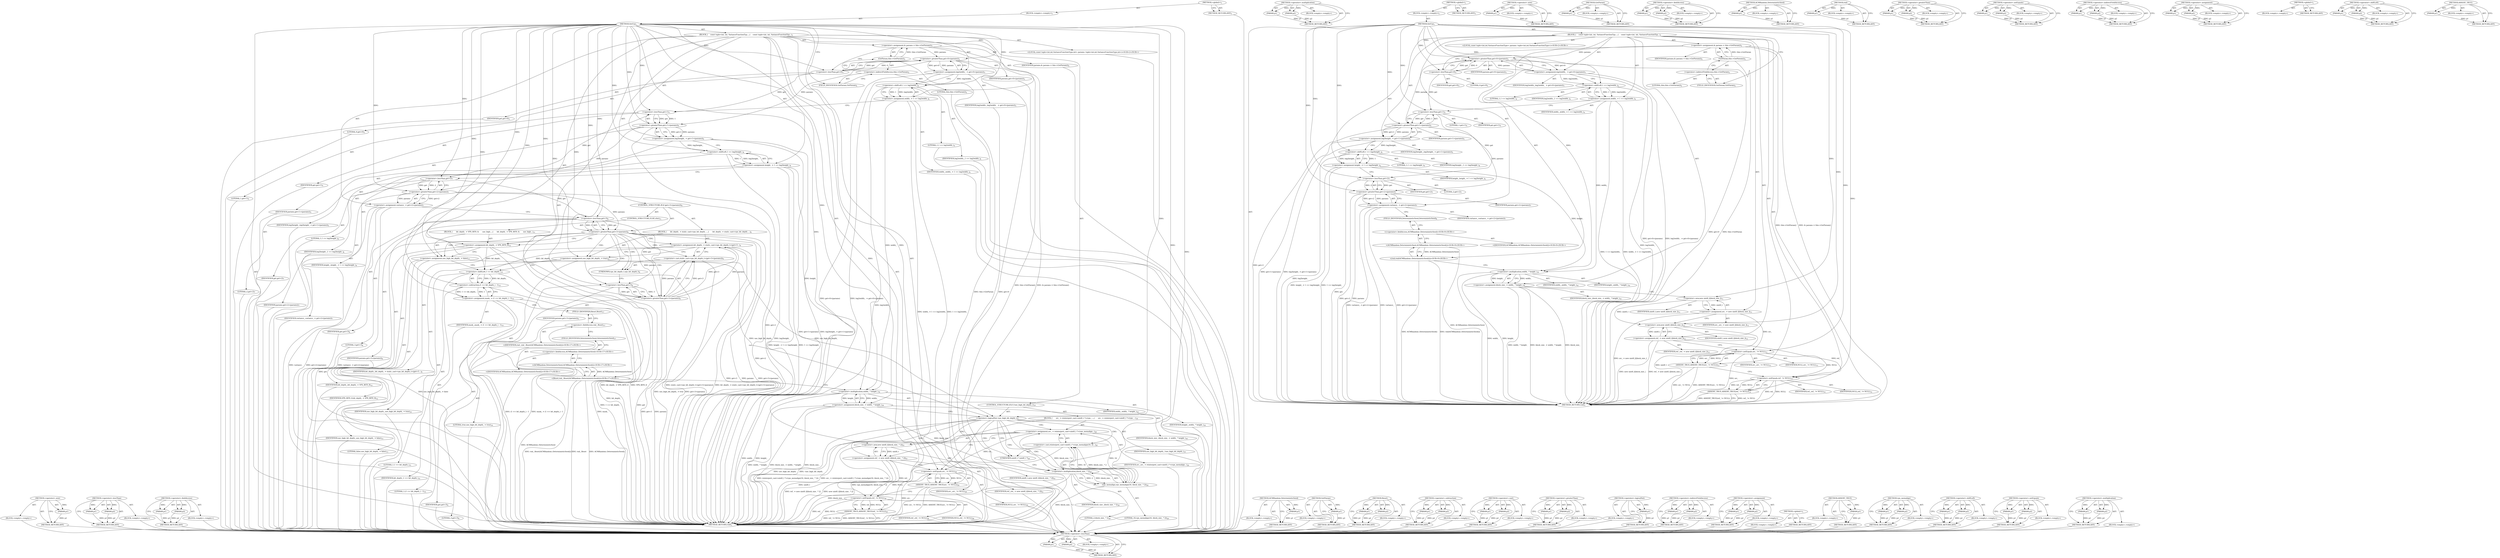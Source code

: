 digraph "&lt;operator&gt;.multiplication" {
vulnerable_116 [label=<(METHOD,&lt;operator&gt;.lessThan)>];
vulnerable_117 [label=<(PARAM,p1)>];
vulnerable_118 [label=<(PARAM,p2)>];
vulnerable_119 [label=<(BLOCK,&lt;empty&gt;,&lt;empty&gt;)>];
vulnerable_120 [label=<(METHOD_RETURN,ANY)>];
vulnerable_139 [label=<(METHOD,&lt;operator&gt;.multiplication)>];
vulnerable_140 [label=<(PARAM,p1)>];
vulnerable_141 [label=<(PARAM,p2)>];
vulnerable_142 [label=<(BLOCK,&lt;empty&gt;,&lt;empty&gt;)>];
vulnerable_143 [label=<(METHOD_RETURN,ANY)>];
vulnerable_6 [label=<(METHOD,&lt;global&gt;)<SUB>1</SUB>>];
vulnerable_7 [label=<(BLOCK,&lt;empty&gt;,&lt;empty&gt;)<SUB>1</SUB>>];
vulnerable_8 [label=<(METHOD,SetUp)<SUB>1</SUB>>];
vulnerable_9 [label=<(BLOCK,{
    const tuple&lt;int, int, VarianceFunctionTyp...,{
    const tuple&lt;int, int, VarianceFunctionTyp...)<SUB>1</SUB>>];
vulnerable_10 [label="<(LOCAL,const tuple&lt;int,int,VarianceFunctionType&gt; params: tuple&lt;int,int,VarianceFunctionType&gt;)<SUB>2</SUB>>"];
vulnerable_11 [label=<(&lt;operator&gt;.assignment,&amp; params = this-&gt;GetParam())<SUB>2</SUB>>];
vulnerable_12 [label=<(IDENTIFIER,params,&amp; params = this-&gt;GetParam())<SUB>2</SUB>>];
vulnerable_13 [label=<(GetParam,this-&gt;GetParam())<SUB>2</SUB>>];
vulnerable_14 [label=<(&lt;operator&gt;.indirectFieldAccess,this-&gt;GetParam)<SUB>2</SUB>>];
vulnerable_15 [label=<(LITERAL,this,this-&gt;GetParam())<SUB>2</SUB>>];
vulnerable_16 [label=<(FIELD_IDENTIFIER,GetParam,GetParam)<SUB>2</SUB>>];
vulnerable_17 [label=<(&lt;operator&gt;.assignment,log2width_  = get&lt;0&gt;(params))<SUB>3</SUB>>];
vulnerable_18 [label=<(IDENTIFIER,log2width_,log2width_  = get&lt;0&gt;(params))<SUB>3</SUB>>];
vulnerable_19 [label=<(&lt;operator&gt;.greaterThan,get&lt;0&gt;(params))<SUB>3</SUB>>];
vulnerable_20 [label=<(&lt;operator&gt;.lessThan,get&lt;0)<SUB>3</SUB>>];
vulnerable_21 [label=<(IDENTIFIER,get,get&lt;0)<SUB>3</SUB>>];
vulnerable_22 [label=<(LITERAL,0,get&lt;0)<SUB>3</SUB>>];
vulnerable_23 [label=<(IDENTIFIER,params,get&lt;0&gt;(params))<SUB>3</SUB>>];
vulnerable_24 [label=<(&lt;operator&gt;.assignment,width_ = 1 &lt;&lt; log2width_)<SUB>4</SUB>>];
vulnerable_25 [label=<(IDENTIFIER,width_,width_ = 1 &lt;&lt; log2width_)<SUB>4</SUB>>];
vulnerable_26 [label=<(&lt;operator&gt;.shiftLeft,1 &lt;&lt; log2width_)<SUB>4</SUB>>];
vulnerable_27 [label=<(LITERAL,1,1 &lt;&lt; log2width_)<SUB>4</SUB>>];
vulnerable_28 [label=<(IDENTIFIER,log2width_,1 &lt;&lt; log2width_)<SUB>4</SUB>>];
vulnerable_29 [label=<(&lt;operator&gt;.assignment,log2height_ = get&lt;1&gt;(params))<SUB>5</SUB>>];
vulnerable_30 [label=<(IDENTIFIER,log2height_,log2height_ = get&lt;1&gt;(params))<SUB>5</SUB>>];
vulnerable_31 [label=<(&lt;operator&gt;.greaterThan,get&lt;1&gt;(params))<SUB>5</SUB>>];
vulnerable_32 [label=<(&lt;operator&gt;.lessThan,get&lt;1)<SUB>5</SUB>>];
vulnerable_33 [label=<(IDENTIFIER,get,get&lt;1)<SUB>5</SUB>>];
vulnerable_34 [label=<(LITERAL,1,get&lt;1)<SUB>5</SUB>>];
vulnerable_35 [label=<(IDENTIFIER,params,get&lt;1&gt;(params))<SUB>5</SUB>>];
vulnerable_36 [label=<(&lt;operator&gt;.assignment,height_ = 1 &lt;&lt; log2height_)<SUB>6</SUB>>];
vulnerable_37 [label=<(IDENTIFIER,height_,height_ = 1 &lt;&lt; log2height_)<SUB>6</SUB>>];
vulnerable_38 [label=<(&lt;operator&gt;.shiftLeft,1 &lt;&lt; log2height_)<SUB>6</SUB>>];
vulnerable_39 [label=<(LITERAL,1,1 &lt;&lt; log2height_)<SUB>6</SUB>>];
vulnerable_40 [label=<(IDENTIFIER,log2height_,1 &lt;&lt; log2height_)<SUB>6</SUB>>];
vulnerable_41 [label=<(&lt;operator&gt;.assignment,variance_ = get&lt;2&gt;(params))<SUB>7</SUB>>];
vulnerable_42 [label=<(IDENTIFIER,variance_,variance_ = get&lt;2&gt;(params))<SUB>7</SUB>>];
vulnerable_43 [label=<(&lt;operator&gt;.greaterThan,get&lt;2&gt;(params))<SUB>7</SUB>>];
vulnerable_44 [label=<(&lt;operator&gt;.lessThan,get&lt;2)<SUB>7</SUB>>];
vulnerable_45 [label=<(IDENTIFIER,get,get&lt;2)<SUB>7</SUB>>];
vulnerable_46 [label=<(LITERAL,2,get&lt;2)<SUB>7</SUB>>];
vulnerable_47 [label=<(IDENTIFIER,params,get&lt;2&gt;(params))<SUB>7</SUB>>];
vulnerable_48 [label="<(rnd,rnd(ACMRandom::DeterministicSeed()))<SUB>9</SUB>>"];
vulnerable_49 [label="<(ACMRandom.DeterministicSeed,ACMRandom::DeterministicSeed())<SUB>9</SUB>>"];
vulnerable_50 [label="<(&lt;operator&gt;.fieldAccess,ACMRandom::DeterministicSeed)<SUB>9</SUB>>"];
vulnerable_51 [label="<(IDENTIFIER,ACMRandom,ACMRandom::DeterministicSeed())<SUB>9</SUB>>"];
vulnerable_52 [label=<(FIELD_IDENTIFIER,DeterministicSeed,DeterministicSeed)<SUB>9</SUB>>];
vulnerable_53 [label=<(&lt;operator&gt;.assignment,block_size_ = width_ * height_)<SUB>10</SUB>>];
vulnerable_54 [label=<(IDENTIFIER,block_size_,block_size_ = width_ * height_)<SUB>10</SUB>>];
vulnerable_55 [label=<(&lt;operator&gt;.multiplication,width_ * height_)<SUB>10</SUB>>];
vulnerable_56 [label=<(IDENTIFIER,width_,width_ * height_)<SUB>10</SUB>>];
vulnerable_57 [label=<(IDENTIFIER,height_,width_ * height_)<SUB>10</SUB>>];
vulnerable_58 [label=<(&lt;operator&gt;.assignment,src_ = new uint8_t[block_size_])<SUB>11</SUB>>];
vulnerable_59 [label=<(IDENTIFIER,src_,src_ = new uint8_t[block_size_])<SUB>11</SUB>>];
vulnerable_60 [label=<(&lt;operator&gt;.new,new uint8_t[block_size_])<SUB>11</SUB>>];
vulnerable_61 [label=<(IDENTIFIER,uint8_t,new uint8_t[block_size_])<SUB>11</SUB>>];
vulnerable_62 [label=<(&lt;operator&gt;.assignment,ref_ = new uint8_t[block_size_])<SUB>12</SUB>>];
vulnerable_63 [label=<(IDENTIFIER,ref_,ref_ = new uint8_t[block_size_])<SUB>12</SUB>>];
vulnerable_64 [label=<(&lt;operator&gt;.new,new uint8_t[block_size_])<SUB>12</SUB>>];
vulnerable_65 [label=<(IDENTIFIER,uint8_t,new uint8_t[block_size_])<SUB>12</SUB>>];
vulnerable_66 [label=<(ASSERT_TRUE,ASSERT_TRUE(src_ != NULL))<SUB>13</SUB>>];
vulnerable_67 [label=<(&lt;operator&gt;.notEquals,src_ != NULL)<SUB>13</SUB>>];
vulnerable_68 [label=<(IDENTIFIER,src_,src_ != NULL)<SUB>13</SUB>>];
vulnerable_69 [label=<(IDENTIFIER,NULL,src_ != NULL)<SUB>13</SUB>>];
vulnerable_70 [label=<(ASSERT_TRUE,ASSERT_TRUE(ref_ != NULL))<SUB>14</SUB>>];
vulnerable_71 [label=<(&lt;operator&gt;.notEquals,ref_ != NULL)<SUB>14</SUB>>];
vulnerable_72 [label=<(IDENTIFIER,ref_,ref_ != NULL)<SUB>14</SUB>>];
vulnerable_73 [label=<(IDENTIFIER,NULL,ref_ != NULL)<SUB>14</SUB>>];
vulnerable_74 [label=<(METHOD_RETURN,void)<SUB>1</SUB>>];
vulnerable_76 [label=<(METHOD_RETURN,ANY)<SUB>1</SUB>>];
vulnerable_144 [label=<(METHOD,&lt;operator&gt;.new)>];
vulnerable_145 [label=<(PARAM,p1)>];
vulnerable_146 [label=<(BLOCK,&lt;empty&gt;,&lt;empty&gt;)>];
vulnerable_147 [label=<(METHOD_RETURN,ANY)>];
vulnerable_102 [label=<(METHOD,GetParam)>];
vulnerable_103 [label=<(PARAM,p1)>];
vulnerable_104 [label=<(BLOCK,&lt;empty&gt;,&lt;empty&gt;)>];
vulnerable_105 [label=<(METHOD_RETURN,ANY)>];
vulnerable_134 [label=<(METHOD,&lt;operator&gt;.fieldAccess)>];
vulnerable_135 [label=<(PARAM,p1)>];
vulnerable_136 [label=<(PARAM,p2)>];
vulnerable_137 [label=<(BLOCK,&lt;empty&gt;,&lt;empty&gt;)>];
vulnerable_138 [label=<(METHOD_RETURN,ANY)>];
vulnerable_130 [label=<(METHOD,ACMRandom.DeterministicSeed)>];
vulnerable_131 [label=<(PARAM,p1)>];
vulnerable_132 [label=<(BLOCK,&lt;empty&gt;,&lt;empty&gt;)>];
vulnerable_133 [label=<(METHOD_RETURN,ANY)>];
vulnerable_126 [label=<(METHOD,rnd)>];
vulnerable_127 [label=<(PARAM,p1)>];
vulnerable_128 [label=<(BLOCK,&lt;empty&gt;,&lt;empty&gt;)>];
vulnerable_129 [label=<(METHOD_RETURN,ANY)>];
vulnerable_111 [label=<(METHOD,&lt;operator&gt;.greaterThan)>];
vulnerable_112 [label=<(PARAM,p1)>];
vulnerable_113 [label=<(PARAM,p2)>];
vulnerable_114 [label=<(BLOCK,&lt;empty&gt;,&lt;empty&gt;)>];
vulnerable_115 [label=<(METHOD_RETURN,ANY)>];
vulnerable_152 [label=<(METHOD,&lt;operator&gt;.notEquals)>];
vulnerable_153 [label=<(PARAM,p1)>];
vulnerable_154 [label=<(PARAM,p2)>];
vulnerable_155 [label=<(BLOCK,&lt;empty&gt;,&lt;empty&gt;)>];
vulnerable_156 [label=<(METHOD_RETURN,ANY)>];
vulnerable_106 [label=<(METHOD,&lt;operator&gt;.indirectFieldAccess)>];
vulnerable_107 [label=<(PARAM,p1)>];
vulnerable_108 [label=<(PARAM,p2)>];
vulnerable_109 [label=<(BLOCK,&lt;empty&gt;,&lt;empty&gt;)>];
vulnerable_110 [label=<(METHOD_RETURN,ANY)>];
vulnerable_97 [label=<(METHOD,&lt;operator&gt;.assignment)>];
vulnerable_98 [label=<(PARAM,p1)>];
vulnerable_99 [label=<(PARAM,p2)>];
vulnerable_100 [label=<(BLOCK,&lt;empty&gt;,&lt;empty&gt;)>];
vulnerable_101 [label=<(METHOD_RETURN,ANY)>];
vulnerable_91 [label=<(METHOD,&lt;global&gt;)<SUB>1</SUB>>];
vulnerable_92 [label=<(BLOCK,&lt;empty&gt;,&lt;empty&gt;)>];
vulnerable_93 [label=<(METHOD_RETURN,ANY)>];
vulnerable_121 [label=<(METHOD,&lt;operator&gt;.shiftLeft)>];
vulnerable_122 [label=<(PARAM,p1)>];
vulnerable_123 [label=<(PARAM,p2)>];
vulnerable_124 [label=<(BLOCK,&lt;empty&gt;,&lt;empty&gt;)>];
vulnerable_125 [label=<(METHOD_RETURN,ANY)>];
vulnerable_148 [label=<(METHOD,ASSERT_TRUE)>];
vulnerable_149 [label=<(PARAM,p1)>];
vulnerable_150 [label=<(BLOCK,&lt;empty&gt;,&lt;empty&gt;)>];
vulnerable_151 [label=<(METHOD_RETURN,ANY)>];
fixed_210 [label=<(METHOD,&lt;operator&gt;.new)>];
fixed_211 [label=<(PARAM,p1)>];
fixed_212 [label=<(BLOCK,&lt;empty&gt;,&lt;empty&gt;)>];
fixed_213 [label=<(METHOD_RETURN,ANY)>];
fixed_162 [label=<(METHOD,&lt;operator&gt;.lessThan)>];
fixed_163 [label=<(PARAM,p1)>];
fixed_164 [label=<(PARAM,p2)>];
fixed_165 [label=<(BLOCK,&lt;empty&gt;,&lt;empty&gt;)>];
fixed_166 [label=<(METHOD_RETURN,ANY)>];
fixed_187 [label=<(METHOD,&lt;operator&gt;.fieldAccess)>];
fixed_188 [label=<(PARAM,p1)>];
fixed_189 [label=<(PARAM,p2)>];
fixed_190 [label=<(BLOCK,&lt;empty&gt;,&lt;empty&gt;)>];
fixed_191 [label=<(METHOD_RETURN,ANY)>];
fixed_6 [label=<(METHOD,&lt;global&gt;)<SUB>1</SUB>>];
fixed_7 [label=<(BLOCK,&lt;empty&gt;,&lt;empty&gt;)<SUB>1</SUB>>];
fixed_8 [label=<(METHOD,SetUp)<SUB>1</SUB>>];
fixed_9 [label=<(BLOCK,{
    const tuple&lt;int, int, VarianceFunctionTyp...,{
    const tuple&lt;int, int, VarianceFunctionTyp...)<SUB>1</SUB>>];
fixed_10 [label="<(LOCAL,const tuple&lt;int,int,VarianceFunctionType,int&gt; params: tuple&lt;int,int,VarianceFunctionType,int&gt;)<SUB>2</SUB>>"];
fixed_11 [label=<(&lt;operator&gt;.assignment,&amp; params = this-&gt;GetParam())<SUB>2</SUB>>];
fixed_12 [label=<(IDENTIFIER,params,&amp; params = this-&gt;GetParam())<SUB>2</SUB>>];
fixed_13 [label=<(GetParam,this-&gt;GetParam())<SUB>2</SUB>>];
fixed_14 [label=<(&lt;operator&gt;.indirectFieldAccess,this-&gt;GetParam)<SUB>2</SUB>>];
fixed_15 [label=<(LITERAL,this,this-&gt;GetParam())<SUB>2</SUB>>];
fixed_16 [label=<(FIELD_IDENTIFIER,GetParam,GetParam)<SUB>2</SUB>>];
fixed_17 [label=<(&lt;operator&gt;.assignment,log2width_  = get&lt;0&gt;(params))<SUB>3</SUB>>];
fixed_18 [label=<(IDENTIFIER,log2width_,log2width_  = get&lt;0&gt;(params))<SUB>3</SUB>>];
fixed_19 [label=<(&lt;operator&gt;.greaterThan,get&lt;0&gt;(params))<SUB>3</SUB>>];
fixed_20 [label=<(&lt;operator&gt;.lessThan,get&lt;0)<SUB>3</SUB>>];
fixed_21 [label=<(IDENTIFIER,get,get&lt;0)<SUB>3</SUB>>];
fixed_22 [label=<(LITERAL,0,get&lt;0)<SUB>3</SUB>>];
fixed_23 [label=<(IDENTIFIER,params,get&lt;0&gt;(params))<SUB>3</SUB>>];
fixed_24 [label=<(&lt;operator&gt;.assignment,width_ = 1 &lt;&lt; log2width_)<SUB>4</SUB>>];
fixed_25 [label=<(IDENTIFIER,width_,width_ = 1 &lt;&lt; log2width_)<SUB>4</SUB>>];
fixed_26 [label=<(&lt;operator&gt;.shiftLeft,1 &lt;&lt; log2width_)<SUB>4</SUB>>];
fixed_27 [label=<(LITERAL,1,1 &lt;&lt; log2width_)<SUB>4</SUB>>];
fixed_28 [label=<(IDENTIFIER,log2width_,1 &lt;&lt; log2width_)<SUB>4</SUB>>];
fixed_29 [label=<(&lt;operator&gt;.assignment,log2height_ = get&lt;1&gt;(params))<SUB>5</SUB>>];
fixed_30 [label=<(IDENTIFIER,log2height_,log2height_ = get&lt;1&gt;(params))<SUB>5</SUB>>];
fixed_31 [label=<(&lt;operator&gt;.greaterThan,get&lt;1&gt;(params))<SUB>5</SUB>>];
fixed_32 [label=<(&lt;operator&gt;.lessThan,get&lt;1)<SUB>5</SUB>>];
fixed_33 [label=<(IDENTIFIER,get,get&lt;1)<SUB>5</SUB>>];
fixed_34 [label=<(LITERAL,1,get&lt;1)<SUB>5</SUB>>];
fixed_35 [label=<(IDENTIFIER,params,get&lt;1&gt;(params))<SUB>5</SUB>>];
fixed_36 [label=<(&lt;operator&gt;.assignment,height_ = 1 &lt;&lt; log2height_)<SUB>6</SUB>>];
fixed_37 [label=<(IDENTIFIER,height_,height_ = 1 &lt;&lt; log2height_)<SUB>6</SUB>>];
fixed_38 [label=<(&lt;operator&gt;.shiftLeft,1 &lt;&lt; log2height_)<SUB>6</SUB>>];
fixed_39 [label=<(LITERAL,1,1 &lt;&lt; log2height_)<SUB>6</SUB>>];
fixed_40 [label=<(IDENTIFIER,log2height_,1 &lt;&lt; log2height_)<SUB>6</SUB>>];
fixed_41 [label=<(&lt;operator&gt;.assignment,variance_ = get&lt;2&gt;(params))<SUB>7</SUB>>];
fixed_42 [label=<(IDENTIFIER,variance_,variance_ = get&lt;2&gt;(params))<SUB>7</SUB>>];
fixed_43 [label=<(&lt;operator&gt;.greaterThan,get&lt;2&gt;(params))<SUB>7</SUB>>];
fixed_44 [label=<(&lt;operator&gt;.lessThan,get&lt;2)<SUB>7</SUB>>];
fixed_45 [label=<(IDENTIFIER,get,get&lt;2)<SUB>7</SUB>>];
fixed_46 [label=<(LITERAL,2,get&lt;2)<SUB>7</SUB>>];
fixed_47 [label=<(IDENTIFIER,params,get&lt;2&gt;(params))<SUB>7</SUB>>];
fixed_48 [label=<(CONTROL_STRUCTURE,IF,if (get&lt;3&gt;(params)))<SUB>8</SUB>>];
fixed_49 [label=<(&lt;operator&gt;.greaterThan,get&lt;3&gt;(params))<SUB>8</SUB>>];
fixed_50 [label=<(&lt;operator&gt;.lessThan,get&lt;3)<SUB>8</SUB>>];
fixed_51 [label=<(IDENTIFIER,get,get&lt;3)<SUB>8</SUB>>];
fixed_52 [label=<(LITERAL,3,get&lt;3)<SUB>8</SUB>>];
fixed_53 [label=<(IDENTIFIER,params,get&lt;3&gt;(params))<SUB>8</SUB>>];
fixed_54 [label=<(BLOCK,{
      bit_depth_ = static_cast&lt;vpx_bit_depth_...,{
      bit_depth_ = static_cast&lt;vpx_bit_depth_...)<SUB>8</SUB>>];
fixed_55 [label=<(&lt;operator&gt;.assignment,bit_depth_ = static_cast&lt;vpx_bit_depth_t&gt;(get&lt;3...)<SUB>9</SUB>>];
fixed_56 [label=<(IDENTIFIER,bit_depth_,bit_depth_ = static_cast&lt;vpx_bit_depth_t&gt;(get&lt;3...)<SUB>9</SUB>>];
fixed_57 [label=<(&lt;operator&gt;.cast,static_cast&lt;vpx_bit_depth_t&gt;(get&lt;3&gt;(params)))<SUB>9</SUB>>];
fixed_58 [label=<(UNKNOWN,vpx_bit_depth_t,vpx_bit_depth_t)<SUB>9</SUB>>];
fixed_59 [label=<(&lt;operator&gt;.greaterThan,get&lt;3&gt;(params))<SUB>9</SUB>>];
fixed_60 [label=<(&lt;operator&gt;.lessThan,get&lt;3)<SUB>9</SUB>>];
fixed_61 [label=<(IDENTIFIER,get,get&lt;3)<SUB>9</SUB>>];
fixed_62 [label=<(LITERAL,3,get&lt;3)<SUB>9</SUB>>];
fixed_63 [label=<(IDENTIFIER,params,get&lt;3&gt;(params))<SUB>9</SUB>>];
fixed_64 [label=<(&lt;operator&gt;.assignment,use_high_bit_depth_ = true)<SUB>10</SUB>>];
fixed_65 [label=<(IDENTIFIER,use_high_bit_depth_,use_high_bit_depth_ = true)<SUB>10</SUB>>];
fixed_66 [label=<(LITERAL,true,use_high_bit_depth_ = true)<SUB>10</SUB>>];
fixed_67 [label=<(CONTROL_STRUCTURE,ELSE,else)<SUB>11</SUB>>];
fixed_68 [label=<(BLOCK,{
      bit_depth_ = VPX_BITS_8;
      use_high...,{
      bit_depth_ = VPX_BITS_8;
      use_high...)<SUB>11</SUB>>];
fixed_69 [label=<(&lt;operator&gt;.assignment,bit_depth_ = VPX_BITS_8)<SUB>12</SUB>>];
fixed_70 [label=<(IDENTIFIER,bit_depth_,bit_depth_ = VPX_BITS_8)<SUB>12</SUB>>];
fixed_71 [label=<(IDENTIFIER,VPX_BITS_8,bit_depth_ = VPX_BITS_8)<SUB>12</SUB>>];
fixed_72 [label=<(&lt;operator&gt;.assignment,use_high_bit_depth_ = false)<SUB>13</SUB>>];
fixed_73 [label=<(IDENTIFIER,use_high_bit_depth_,use_high_bit_depth_ = false)<SUB>13</SUB>>];
fixed_74 [label=<(LITERAL,false,use_high_bit_depth_ = false)<SUB>13</SUB>>];
fixed_75 [label=<(&lt;operator&gt;.assignment,mask_ = (1 &lt;&lt; bit_depth_) - 1)<SUB>15</SUB>>];
fixed_76 [label=<(IDENTIFIER,mask_,mask_ = (1 &lt;&lt; bit_depth_) - 1)<SUB>15</SUB>>];
fixed_77 [label=<(&lt;operator&gt;.subtraction,(1 &lt;&lt; bit_depth_) - 1)<SUB>15</SUB>>];
fixed_78 [label=<(&lt;operator&gt;.shiftLeft,1 &lt;&lt; bit_depth_)<SUB>15</SUB>>];
fixed_79 [label=<(LITERAL,1,1 &lt;&lt; bit_depth_)<SUB>15</SUB>>];
fixed_80 [label=<(IDENTIFIER,bit_depth_,1 &lt;&lt; bit_depth_)<SUB>15</SUB>>];
fixed_81 [label=<(LITERAL,1,(1 &lt;&lt; bit_depth_) - 1)<SUB>15</SUB>>];
fixed_82 [label="<(Reset,rnd_.Reset(ACMRandom::DeterministicSeed()))<SUB>17</SUB>>"];
fixed_83 [label=<(&lt;operator&gt;.fieldAccess,rnd_.Reset)<SUB>17</SUB>>];
fixed_84 [label="<(IDENTIFIER,rnd_,rnd_.Reset(ACMRandom::DeterministicSeed()))<SUB>17</SUB>>"];
fixed_85 [label=<(FIELD_IDENTIFIER,Reset,Reset)<SUB>17</SUB>>];
fixed_86 [label="<(ACMRandom.DeterministicSeed,ACMRandom::DeterministicSeed())<SUB>17</SUB>>"];
fixed_87 [label="<(&lt;operator&gt;.fieldAccess,ACMRandom::DeterministicSeed)<SUB>17</SUB>>"];
fixed_88 [label="<(IDENTIFIER,ACMRandom,ACMRandom::DeterministicSeed())<SUB>17</SUB>>"];
fixed_89 [label=<(FIELD_IDENTIFIER,DeterministicSeed,DeterministicSeed)<SUB>17</SUB>>];
fixed_90 [label=<(&lt;operator&gt;.assignment,block_size_ = width_ * height_)<SUB>18</SUB>>];
fixed_91 [label=<(IDENTIFIER,block_size_,block_size_ = width_ * height_)<SUB>18</SUB>>];
fixed_92 [label=<(&lt;operator&gt;.multiplication,width_ * height_)<SUB>18</SUB>>];
fixed_93 [label=<(IDENTIFIER,width_,width_ * height_)<SUB>18</SUB>>];
fixed_94 [label=<(IDENTIFIER,height_,width_ * height_)<SUB>18</SUB>>];
fixed_95 [label=<(CONTROL_STRUCTURE,IF,if (!use_high_bit_depth_))<SUB>19</SUB>>];
fixed_96 [label=<(&lt;operator&gt;.logicalNot,!use_high_bit_depth_)<SUB>19</SUB>>];
fixed_97 [label=<(IDENTIFIER,use_high_bit_depth_,!use_high_bit_depth_)<SUB>19</SUB>>];
fixed_98 [label=<(BLOCK,{
      src_ = reinterpret_cast&lt;uint8_t *&gt;(vpx_...,{
      src_ = reinterpret_cast&lt;uint8_t *&gt;(vpx_...)<SUB>19</SUB>>];
fixed_99 [label=<(&lt;operator&gt;.assignment,src_ = reinterpret_cast&lt;uint8_t *&gt;(vpx_memalign...)<SUB>20</SUB>>];
fixed_100 [label=<(IDENTIFIER,src_,src_ = reinterpret_cast&lt;uint8_t *&gt;(vpx_memalign...)<SUB>20</SUB>>];
fixed_101 [label=<(&lt;operator&gt;.cast,reinterpret_cast&lt;uint8_t *&gt;(vpx_memalign(16, bl...)<SUB>20</SUB>>];
fixed_102 [label=<(UNKNOWN,uint8_t *,uint8_t *)<SUB>20</SUB>>];
fixed_103 [label=<(vpx_memalign,vpx_memalign(16, block_size_ * 2))<SUB>20</SUB>>];
fixed_104 [label=<(LITERAL,16,vpx_memalign(16, block_size_ * 2))<SUB>20</SUB>>];
fixed_105 [label=<(&lt;operator&gt;.multiplication,block_size_ * 2)<SUB>20</SUB>>];
fixed_106 [label=<(IDENTIFIER,block_size_,block_size_ * 2)<SUB>20</SUB>>];
fixed_107 [label=<(LITERAL,2,block_size_ * 2)<SUB>20</SUB>>];
fixed_108 [label=<(&lt;operator&gt;.assignment,ref_ = new uint8_t[block_size_ * 2])<SUB>21</SUB>>];
fixed_109 [label=<(IDENTIFIER,ref_,ref_ = new uint8_t[block_size_ * 2])<SUB>21</SUB>>];
fixed_110 [label=<(&lt;operator&gt;.new,new uint8_t[block_size_ * 2])<SUB>21</SUB>>];
fixed_111 [label=<(IDENTIFIER,uint8_t,new uint8_t[block_size_ * 2])<SUB>21</SUB>>];
fixed_112 [label=<(ASSERT_TRUE,ASSERT_TRUE(src_ != NULL))<SUB>29</SUB>>];
fixed_113 [label=<(&lt;operator&gt;.notEquals,src_ != NULL)<SUB>29</SUB>>];
fixed_114 [label=<(IDENTIFIER,src_,src_ != NULL)<SUB>29</SUB>>];
fixed_115 [label=<(IDENTIFIER,NULL,src_ != NULL)<SUB>29</SUB>>];
fixed_116 [label=<(ASSERT_TRUE,ASSERT_TRUE(ref_ != NULL))<SUB>30</SUB>>];
fixed_117 [label=<(&lt;operator&gt;.notEquals,ref_ != NULL)<SUB>30</SUB>>];
fixed_118 [label=<(IDENTIFIER,ref_,ref_ != NULL)<SUB>30</SUB>>];
fixed_119 [label=<(IDENTIFIER,NULL,ref_ != NULL)<SUB>30</SUB>>];
fixed_120 [label=<(METHOD_RETURN,void)<SUB>1</SUB>>];
fixed_122 [label=<(METHOD_RETURN,ANY)<SUB>1</SUB>>];
fixed_192 [label=<(METHOD,ACMRandom.DeterministicSeed)>];
fixed_193 [label=<(PARAM,p1)>];
fixed_194 [label=<(BLOCK,&lt;empty&gt;,&lt;empty&gt;)>];
fixed_195 [label=<(METHOD_RETURN,ANY)>];
fixed_148 [label=<(METHOD,GetParam)>];
fixed_149 [label=<(PARAM,p1)>];
fixed_150 [label=<(BLOCK,&lt;empty&gt;,&lt;empty&gt;)>];
fixed_151 [label=<(METHOD_RETURN,ANY)>];
fixed_182 [label=<(METHOD,Reset)>];
fixed_183 [label=<(PARAM,p1)>];
fixed_184 [label=<(PARAM,p2)>];
fixed_185 [label=<(BLOCK,&lt;empty&gt;,&lt;empty&gt;)>];
fixed_186 [label=<(METHOD_RETURN,ANY)>];
fixed_177 [label=<(METHOD,&lt;operator&gt;.subtraction)>];
fixed_178 [label=<(PARAM,p1)>];
fixed_179 [label=<(PARAM,p2)>];
fixed_180 [label=<(BLOCK,&lt;empty&gt;,&lt;empty&gt;)>];
fixed_181 [label=<(METHOD_RETURN,ANY)>];
fixed_172 [label=<(METHOD,&lt;operator&gt;.cast)>];
fixed_173 [label=<(PARAM,p1)>];
fixed_174 [label=<(PARAM,p2)>];
fixed_175 [label=<(BLOCK,&lt;empty&gt;,&lt;empty&gt;)>];
fixed_176 [label=<(METHOD_RETURN,ANY)>];
fixed_157 [label=<(METHOD,&lt;operator&gt;.greaterThan)>];
fixed_158 [label=<(PARAM,p1)>];
fixed_159 [label=<(PARAM,p2)>];
fixed_160 [label=<(BLOCK,&lt;empty&gt;,&lt;empty&gt;)>];
fixed_161 [label=<(METHOD_RETURN,ANY)>];
fixed_201 [label=<(METHOD,&lt;operator&gt;.logicalNot)>];
fixed_202 [label=<(PARAM,p1)>];
fixed_203 [label=<(BLOCK,&lt;empty&gt;,&lt;empty&gt;)>];
fixed_204 [label=<(METHOD_RETURN,ANY)>];
fixed_152 [label=<(METHOD,&lt;operator&gt;.indirectFieldAccess)>];
fixed_153 [label=<(PARAM,p1)>];
fixed_154 [label=<(PARAM,p2)>];
fixed_155 [label=<(BLOCK,&lt;empty&gt;,&lt;empty&gt;)>];
fixed_156 [label=<(METHOD_RETURN,ANY)>];
fixed_143 [label=<(METHOD,&lt;operator&gt;.assignment)>];
fixed_144 [label=<(PARAM,p1)>];
fixed_145 [label=<(PARAM,p2)>];
fixed_146 [label=<(BLOCK,&lt;empty&gt;,&lt;empty&gt;)>];
fixed_147 [label=<(METHOD_RETURN,ANY)>];
fixed_137 [label=<(METHOD,&lt;global&gt;)<SUB>1</SUB>>];
fixed_138 [label=<(BLOCK,&lt;empty&gt;,&lt;empty&gt;)>];
fixed_139 [label=<(METHOD_RETURN,ANY)>];
fixed_214 [label=<(METHOD,ASSERT_TRUE)>];
fixed_215 [label=<(PARAM,p1)>];
fixed_216 [label=<(BLOCK,&lt;empty&gt;,&lt;empty&gt;)>];
fixed_217 [label=<(METHOD_RETURN,ANY)>];
fixed_205 [label=<(METHOD,vpx_memalign)>];
fixed_206 [label=<(PARAM,p1)>];
fixed_207 [label=<(PARAM,p2)>];
fixed_208 [label=<(BLOCK,&lt;empty&gt;,&lt;empty&gt;)>];
fixed_209 [label=<(METHOD_RETURN,ANY)>];
fixed_167 [label=<(METHOD,&lt;operator&gt;.shiftLeft)>];
fixed_168 [label=<(PARAM,p1)>];
fixed_169 [label=<(PARAM,p2)>];
fixed_170 [label=<(BLOCK,&lt;empty&gt;,&lt;empty&gt;)>];
fixed_171 [label=<(METHOD_RETURN,ANY)>];
fixed_218 [label=<(METHOD,&lt;operator&gt;.notEquals)>];
fixed_219 [label=<(PARAM,p1)>];
fixed_220 [label=<(PARAM,p2)>];
fixed_221 [label=<(BLOCK,&lt;empty&gt;,&lt;empty&gt;)>];
fixed_222 [label=<(METHOD_RETURN,ANY)>];
fixed_196 [label=<(METHOD,&lt;operator&gt;.multiplication)>];
fixed_197 [label=<(PARAM,p1)>];
fixed_198 [label=<(PARAM,p2)>];
fixed_199 [label=<(BLOCK,&lt;empty&gt;,&lt;empty&gt;)>];
fixed_200 [label=<(METHOD_RETURN,ANY)>];
vulnerable_116 -> vulnerable_117  [key=0, label="AST: "];
vulnerable_116 -> vulnerable_117  [key=1, label="DDG: "];
vulnerable_116 -> vulnerable_119  [key=0, label="AST: "];
vulnerable_116 -> vulnerable_118  [key=0, label="AST: "];
vulnerable_116 -> vulnerable_118  [key=1, label="DDG: "];
vulnerable_116 -> vulnerable_120  [key=0, label="AST: "];
vulnerable_116 -> vulnerable_120  [key=1, label="CFG: "];
vulnerable_117 -> vulnerable_120  [key=0, label="DDG: p1"];
vulnerable_118 -> vulnerable_120  [key=0, label="DDG: p2"];
vulnerable_139 -> vulnerable_140  [key=0, label="AST: "];
vulnerable_139 -> vulnerable_140  [key=1, label="DDG: "];
vulnerable_139 -> vulnerable_142  [key=0, label="AST: "];
vulnerable_139 -> vulnerable_141  [key=0, label="AST: "];
vulnerable_139 -> vulnerable_141  [key=1, label="DDG: "];
vulnerable_139 -> vulnerable_143  [key=0, label="AST: "];
vulnerable_139 -> vulnerable_143  [key=1, label="CFG: "];
vulnerable_140 -> vulnerable_143  [key=0, label="DDG: p1"];
vulnerable_141 -> vulnerable_143  [key=0, label="DDG: p2"];
vulnerable_6 -> vulnerable_7  [key=0, label="AST: "];
vulnerable_6 -> vulnerable_76  [key=0, label="AST: "];
vulnerable_6 -> vulnerable_76  [key=1, label="CFG: "];
vulnerable_7 -> vulnerable_8  [key=0, label="AST: "];
vulnerable_8 -> vulnerable_9  [key=0, label="AST: "];
vulnerable_8 -> vulnerable_74  [key=0, label="AST: "];
vulnerable_8 -> vulnerable_16  [key=0, label="CFG: "];
vulnerable_8 -> vulnerable_19  [key=0, label="DDG: "];
vulnerable_8 -> vulnerable_26  [key=0, label="DDG: "];
vulnerable_8 -> vulnerable_31  [key=0, label="DDG: "];
vulnerable_8 -> vulnerable_38  [key=0, label="DDG: "];
vulnerable_8 -> vulnerable_43  [key=0, label="DDG: "];
vulnerable_8 -> vulnerable_55  [key=0, label="DDG: "];
vulnerable_8 -> vulnerable_60  [key=0, label="DDG: "];
vulnerable_8 -> vulnerable_64  [key=0, label="DDG: "];
vulnerable_8 -> vulnerable_67  [key=0, label="DDG: "];
vulnerable_8 -> vulnerable_71  [key=0, label="DDG: "];
vulnerable_8 -> vulnerable_20  [key=0, label="DDG: "];
vulnerable_8 -> vulnerable_32  [key=0, label="DDG: "];
vulnerable_8 -> vulnerable_44  [key=0, label="DDG: "];
vulnerable_9 -> vulnerable_10  [key=0, label="AST: "];
vulnerable_9 -> vulnerable_11  [key=0, label="AST: "];
vulnerable_9 -> vulnerable_17  [key=0, label="AST: "];
vulnerable_9 -> vulnerable_24  [key=0, label="AST: "];
vulnerable_9 -> vulnerable_29  [key=0, label="AST: "];
vulnerable_9 -> vulnerable_36  [key=0, label="AST: "];
vulnerable_9 -> vulnerable_41  [key=0, label="AST: "];
vulnerable_9 -> vulnerable_48  [key=0, label="AST: "];
vulnerable_9 -> vulnerable_53  [key=0, label="AST: "];
vulnerable_9 -> vulnerable_58  [key=0, label="AST: "];
vulnerable_9 -> vulnerable_62  [key=0, label="AST: "];
vulnerable_9 -> vulnerable_66  [key=0, label="AST: "];
vulnerable_9 -> vulnerable_70  [key=0, label="AST: "];
vulnerable_11 -> vulnerable_12  [key=0, label="AST: "];
vulnerable_11 -> vulnerable_13  [key=0, label="AST: "];
vulnerable_11 -> vulnerable_20  [key=0, label="CFG: "];
vulnerable_11 -> vulnerable_74  [key=0, label="DDG: this-&gt;GetParam()"];
vulnerable_11 -> vulnerable_74  [key=1, label="DDG: &amp; params = this-&gt;GetParam()"];
vulnerable_11 -> vulnerable_19  [key=0, label="DDG: params"];
vulnerable_13 -> vulnerable_14  [key=0, label="AST: "];
vulnerable_13 -> vulnerable_11  [key=0, label="CFG: "];
vulnerable_13 -> vulnerable_11  [key=1, label="DDG: this-&gt;GetParam"];
vulnerable_13 -> vulnerable_74  [key=0, label="DDG: this-&gt;GetParam"];
vulnerable_14 -> vulnerable_15  [key=0, label="AST: "];
vulnerable_14 -> vulnerable_16  [key=0, label="AST: "];
vulnerable_14 -> vulnerable_13  [key=0, label="CFG: "];
vulnerable_16 -> vulnerable_14  [key=0, label="CFG: "];
vulnerable_17 -> vulnerable_18  [key=0, label="AST: "];
vulnerable_17 -> vulnerable_19  [key=0, label="AST: "];
vulnerable_17 -> vulnerable_26  [key=0, label="CFG: "];
vulnerable_17 -> vulnerable_26  [key=1, label="DDG: log2width_"];
vulnerable_17 -> vulnerable_74  [key=0, label="DDG: get&lt;0&gt;(params)"];
vulnerable_17 -> vulnerable_74  [key=1, label="DDG: log2width_  = get&lt;0&gt;(params)"];
vulnerable_19 -> vulnerable_20  [key=0, label="AST: "];
vulnerable_19 -> vulnerable_23  [key=0, label="AST: "];
vulnerable_19 -> vulnerable_17  [key=0, label="CFG: "];
vulnerable_19 -> vulnerable_17  [key=1, label="DDG: get&lt;0"];
vulnerable_19 -> vulnerable_17  [key=2, label="DDG: params"];
vulnerable_19 -> vulnerable_74  [key=0, label="DDG: get&lt;0"];
vulnerable_19 -> vulnerable_31  [key=0, label="DDG: params"];
vulnerable_20 -> vulnerable_21  [key=0, label="AST: "];
vulnerable_20 -> vulnerable_22  [key=0, label="AST: "];
vulnerable_20 -> vulnerable_19  [key=0, label="CFG: "];
vulnerable_20 -> vulnerable_19  [key=1, label="DDG: get"];
vulnerable_20 -> vulnerable_19  [key=2, label="DDG: 0"];
vulnerable_20 -> vulnerable_32  [key=0, label="DDG: get"];
vulnerable_24 -> vulnerable_25  [key=0, label="AST: "];
vulnerable_24 -> vulnerable_26  [key=0, label="AST: "];
vulnerable_24 -> vulnerable_32  [key=0, label="CFG: "];
vulnerable_24 -> vulnerable_74  [key=0, label="DDG: 1 &lt;&lt; log2width_"];
vulnerable_24 -> vulnerable_74  [key=1, label="DDG: width_ = 1 &lt;&lt; log2width_"];
vulnerable_24 -> vulnerable_55  [key=0, label="DDG: width_"];
vulnerable_26 -> vulnerable_27  [key=0, label="AST: "];
vulnerable_26 -> vulnerable_28  [key=0, label="AST: "];
vulnerable_26 -> vulnerable_24  [key=0, label="CFG: "];
vulnerable_26 -> vulnerable_24  [key=1, label="DDG: 1"];
vulnerable_26 -> vulnerable_24  [key=2, label="DDG: log2width_"];
vulnerable_26 -> vulnerable_74  [key=0, label="DDG: log2width_"];
vulnerable_29 -> vulnerable_30  [key=0, label="AST: "];
vulnerable_29 -> vulnerable_31  [key=0, label="AST: "];
vulnerable_29 -> vulnerable_38  [key=0, label="CFG: "];
vulnerable_29 -> vulnerable_38  [key=1, label="DDG: log2height_"];
vulnerable_29 -> vulnerable_74  [key=0, label="DDG: get&lt;1&gt;(params)"];
vulnerable_29 -> vulnerable_74  [key=1, label="DDG: log2height_ = get&lt;1&gt;(params)"];
vulnerable_31 -> vulnerable_32  [key=0, label="AST: "];
vulnerable_31 -> vulnerable_35  [key=0, label="AST: "];
vulnerable_31 -> vulnerable_29  [key=0, label="CFG: "];
vulnerable_31 -> vulnerable_29  [key=1, label="DDG: get&lt;1"];
vulnerable_31 -> vulnerable_29  [key=2, label="DDG: params"];
vulnerable_31 -> vulnerable_74  [key=0, label="DDG: get&lt;1"];
vulnerable_31 -> vulnerable_43  [key=0, label="DDG: params"];
vulnerable_32 -> vulnerable_33  [key=0, label="AST: "];
vulnerable_32 -> vulnerable_34  [key=0, label="AST: "];
vulnerable_32 -> vulnerable_31  [key=0, label="CFG: "];
vulnerable_32 -> vulnerable_31  [key=1, label="DDG: get"];
vulnerable_32 -> vulnerable_31  [key=2, label="DDG: 1"];
vulnerable_32 -> vulnerable_44  [key=0, label="DDG: get"];
vulnerable_36 -> vulnerable_37  [key=0, label="AST: "];
vulnerable_36 -> vulnerable_38  [key=0, label="AST: "];
vulnerable_36 -> vulnerable_44  [key=0, label="CFG: "];
vulnerable_36 -> vulnerable_74  [key=0, label="DDG: 1 &lt;&lt; log2height_"];
vulnerable_36 -> vulnerable_74  [key=1, label="DDG: height_ = 1 &lt;&lt; log2height_"];
vulnerable_36 -> vulnerable_55  [key=0, label="DDG: height_"];
vulnerable_38 -> vulnerable_39  [key=0, label="AST: "];
vulnerable_38 -> vulnerable_40  [key=0, label="AST: "];
vulnerable_38 -> vulnerable_36  [key=0, label="CFG: "];
vulnerable_38 -> vulnerable_36  [key=1, label="DDG: 1"];
vulnerable_38 -> vulnerable_36  [key=2, label="DDG: log2height_"];
vulnerable_38 -> vulnerable_74  [key=0, label="DDG: log2height_"];
vulnerable_41 -> vulnerable_42  [key=0, label="AST: "];
vulnerable_41 -> vulnerable_43  [key=0, label="AST: "];
vulnerable_41 -> vulnerable_52  [key=0, label="CFG: "];
vulnerable_41 -> vulnerable_74  [key=0, label="DDG: get&lt;2&gt;(params)"];
vulnerable_41 -> vulnerable_74  [key=1, label="DDG: variance_ = get&lt;2&gt;(params)"];
vulnerable_41 -> vulnerable_74  [key=2, label="DDG: variance_"];
vulnerable_43 -> vulnerable_44  [key=0, label="AST: "];
vulnerable_43 -> vulnerable_47  [key=0, label="AST: "];
vulnerable_43 -> vulnerable_41  [key=0, label="CFG: "];
vulnerable_43 -> vulnerable_41  [key=1, label="DDG: get&lt;2"];
vulnerable_43 -> vulnerable_41  [key=2, label="DDG: params"];
vulnerable_43 -> vulnerable_74  [key=0, label="DDG: get&lt;2"];
vulnerable_43 -> vulnerable_74  [key=1, label="DDG: params"];
vulnerable_44 -> vulnerable_45  [key=0, label="AST: "];
vulnerable_44 -> vulnerable_46  [key=0, label="AST: "];
vulnerable_44 -> vulnerable_43  [key=0, label="CFG: "];
vulnerable_44 -> vulnerable_43  [key=1, label="DDG: get"];
vulnerable_44 -> vulnerable_43  [key=2, label="DDG: 2"];
vulnerable_44 -> vulnerable_74  [key=0, label="DDG: get"];
vulnerable_48 -> vulnerable_49  [key=0, label="AST: "];
vulnerable_48 -> vulnerable_55  [key=0, label="CFG: "];
vulnerable_48 -> vulnerable_74  [key=0, label="DDG: ACMRandom::DeterministicSeed()"];
vulnerable_48 -> vulnerable_74  [key=1, label="DDG: rnd(ACMRandom::DeterministicSeed())"];
vulnerable_49 -> vulnerable_50  [key=0, label="AST: "];
vulnerable_49 -> vulnerable_48  [key=0, label="CFG: "];
vulnerable_49 -> vulnerable_48  [key=1, label="DDG: ACMRandom::DeterministicSeed"];
vulnerable_49 -> vulnerable_74  [key=0, label="DDG: ACMRandom::DeterministicSeed"];
vulnerable_50 -> vulnerable_51  [key=0, label="AST: "];
vulnerable_50 -> vulnerable_52  [key=0, label="AST: "];
vulnerable_50 -> vulnerable_49  [key=0, label="CFG: "];
vulnerable_52 -> vulnerable_50  [key=0, label="CFG: "];
vulnerable_53 -> vulnerable_54  [key=0, label="AST: "];
vulnerable_53 -> vulnerable_55  [key=0, label="AST: "];
vulnerable_53 -> vulnerable_60  [key=0, label="CFG: "];
vulnerable_53 -> vulnerable_74  [key=0, label="DDG: width_ * height_"];
vulnerable_53 -> vulnerable_74  [key=1, label="DDG: block_size_ = width_ * height_"];
vulnerable_53 -> vulnerable_74  [key=2, label="DDG: block_size_"];
vulnerable_55 -> vulnerable_56  [key=0, label="AST: "];
vulnerable_55 -> vulnerable_57  [key=0, label="AST: "];
vulnerable_55 -> vulnerable_53  [key=0, label="CFG: "];
vulnerable_55 -> vulnerable_53  [key=1, label="DDG: width_"];
vulnerable_55 -> vulnerable_53  [key=2, label="DDG: height_"];
vulnerable_55 -> vulnerable_74  [key=0, label="DDG: width_"];
vulnerable_55 -> vulnerable_74  [key=1, label="DDG: height_"];
vulnerable_58 -> vulnerable_59  [key=0, label="AST: "];
vulnerable_58 -> vulnerable_60  [key=0, label="AST: "];
vulnerable_58 -> vulnerable_64  [key=0, label="CFG: "];
vulnerable_58 -> vulnerable_74  [key=0, label="DDG: src_ = new uint8_t[block_size_]"];
vulnerable_58 -> vulnerable_67  [key=0, label="DDG: src_"];
vulnerable_60 -> vulnerable_61  [key=0, label="AST: "];
vulnerable_60 -> vulnerable_58  [key=0, label="CFG: "];
vulnerable_60 -> vulnerable_58  [key=1, label="DDG: uint8_t"];
vulnerable_60 -> vulnerable_64  [key=0, label="DDG: uint8_t"];
vulnerable_62 -> vulnerable_63  [key=0, label="AST: "];
vulnerable_62 -> vulnerable_64  [key=0, label="AST: "];
vulnerable_62 -> vulnerable_67  [key=0, label="CFG: "];
vulnerable_62 -> vulnerable_74  [key=0, label="DDG: new uint8_t[block_size_]"];
vulnerable_62 -> vulnerable_74  [key=1, label="DDG: ref_ = new uint8_t[block_size_]"];
vulnerable_62 -> vulnerable_71  [key=0, label="DDG: ref_"];
vulnerable_64 -> vulnerable_65  [key=0, label="AST: "];
vulnerable_64 -> vulnerable_62  [key=0, label="CFG: "];
vulnerable_64 -> vulnerable_62  [key=1, label="DDG: uint8_t"];
vulnerable_64 -> vulnerable_74  [key=0, label="DDG: uint8_t"];
vulnerable_66 -> vulnerable_67  [key=0, label="AST: "];
vulnerable_66 -> vulnerable_71  [key=0, label="CFG: "];
vulnerable_66 -> vulnerable_74  [key=0, label="DDG: src_ != NULL"];
vulnerable_66 -> vulnerable_74  [key=1, label="DDG: ASSERT_TRUE(src_ != NULL)"];
vulnerable_67 -> vulnerable_68  [key=0, label="AST: "];
vulnerable_67 -> vulnerable_69  [key=0, label="AST: "];
vulnerable_67 -> vulnerable_66  [key=0, label="CFG: "];
vulnerable_67 -> vulnerable_66  [key=1, label="DDG: src_"];
vulnerable_67 -> vulnerable_66  [key=2, label="DDG: NULL"];
vulnerable_67 -> vulnerable_74  [key=0, label="DDG: src_"];
vulnerable_67 -> vulnerable_71  [key=0, label="DDG: NULL"];
vulnerable_70 -> vulnerable_71  [key=0, label="AST: "];
vulnerable_70 -> vulnerable_74  [key=0, label="CFG: "];
vulnerable_70 -> vulnerable_74  [key=1, label="DDG: ref_ != NULL"];
vulnerable_70 -> vulnerable_74  [key=2, label="DDG: ASSERT_TRUE(ref_ != NULL)"];
vulnerable_71 -> vulnerable_72  [key=0, label="AST: "];
vulnerable_71 -> vulnerable_73  [key=0, label="AST: "];
vulnerable_71 -> vulnerable_70  [key=0, label="CFG: "];
vulnerable_71 -> vulnerable_70  [key=1, label="DDG: ref_"];
vulnerable_71 -> vulnerable_70  [key=2, label="DDG: NULL"];
vulnerable_71 -> vulnerable_74  [key=0, label="DDG: ref_"];
vulnerable_71 -> vulnerable_74  [key=1, label="DDG: NULL"];
vulnerable_144 -> vulnerable_145  [key=0, label="AST: "];
vulnerable_144 -> vulnerable_145  [key=1, label="DDG: "];
vulnerable_144 -> vulnerable_146  [key=0, label="AST: "];
vulnerable_144 -> vulnerable_147  [key=0, label="AST: "];
vulnerable_144 -> vulnerable_147  [key=1, label="CFG: "];
vulnerable_145 -> vulnerable_147  [key=0, label="DDG: p1"];
vulnerable_102 -> vulnerable_103  [key=0, label="AST: "];
vulnerable_102 -> vulnerable_103  [key=1, label="DDG: "];
vulnerable_102 -> vulnerable_104  [key=0, label="AST: "];
vulnerable_102 -> vulnerable_105  [key=0, label="AST: "];
vulnerable_102 -> vulnerable_105  [key=1, label="CFG: "];
vulnerable_103 -> vulnerable_105  [key=0, label="DDG: p1"];
vulnerable_134 -> vulnerable_135  [key=0, label="AST: "];
vulnerable_134 -> vulnerable_135  [key=1, label="DDG: "];
vulnerable_134 -> vulnerable_137  [key=0, label="AST: "];
vulnerable_134 -> vulnerable_136  [key=0, label="AST: "];
vulnerable_134 -> vulnerable_136  [key=1, label="DDG: "];
vulnerable_134 -> vulnerable_138  [key=0, label="AST: "];
vulnerable_134 -> vulnerable_138  [key=1, label="CFG: "];
vulnerable_135 -> vulnerable_138  [key=0, label="DDG: p1"];
vulnerable_136 -> vulnerable_138  [key=0, label="DDG: p2"];
vulnerable_130 -> vulnerable_131  [key=0, label="AST: "];
vulnerable_130 -> vulnerable_131  [key=1, label="DDG: "];
vulnerable_130 -> vulnerable_132  [key=0, label="AST: "];
vulnerable_130 -> vulnerable_133  [key=0, label="AST: "];
vulnerable_130 -> vulnerable_133  [key=1, label="CFG: "];
vulnerable_131 -> vulnerable_133  [key=0, label="DDG: p1"];
vulnerable_126 -> vulnerable_127  [key=0, label="AST: "];
vulnerable_126 -> vulnerable_127  [key=1, label="DDG: "];
vulnerable_126 -> vulnerable_128  [key=0, label="AST: "];
vulnerable_126 -> vulnerable_129  [key=0, label="AST: "];
vulnerable_126 -> vulnerable_129  [key=1, label="CFG: "];
vulnerable_127 -> vulnerable_129  [key=0, label="DDG: p1"];
vulnerable_111 -> vulnerable_112  [key=0, label="AST: "];
vulnerable_111 -> vulnerable_112  [key=1, label="DDG: "];
vulnerable_111 -> vulnerable_114  [key=0, label="AST: "];
vulnerable_111 -> vulnerable_113  [key=0, label="AST: "];
vulnerable_111 -> vulnerable_113  [key=1, label="DDG: "];
vulnerable_111 -> vulnerable_115  [key=0, label="AST: "];
vulnerable_111 -> vulnerable_115  [key=1, label="CFG: "];
vulnerable_112 -> vulnerable_115  [key=0, label="DDG: p1"];
vulnerable_113 -> vulnerable_115  [key=0, label="DDG: p2"];
vulnerable_152 -> vulnerable_153  [key=0, label="AST: "];
vulnerable_152 -> vulnerable_153  [key=1, label="DDG: "];
vulnerable_152 -> vulnerable_155  [key=0, label="AST: "];
vulnerable_152 -> vulnerable_154  [key=0, label="AST: "];
vulnerable_152 -> vulnerable_154  [key=1, label="DDG: "];
vulnerable_152 -> vulnerable_156  [key=0, label="AST: "];
vulnerable_152 -> vulnerable_156  [key=1, label="CFG: "];
vulnerable_153 -> vulnerable_156  [key=0, label="DDG: p1"];
vulnerable_154 -> vulnerable_156  [key=0, label="DDG: p2"];
vulnerable_106 -> vulnerable_107  [key=0, label="AST: "];
vulnerable_106 -> vulnerable_107  [key=1, label="DDG: "];
vulnerable_106 -> vulnerable_109  [key=0, label="AST: "];
vulnerable_106 -> vulnerable_108  [key=0, label="AST: "];
vulnerable_106 -> vulnerable_108  [key=1, label="DDG: "];
vulnerable_106 -> vulnerable_110  [key=0, label="AST: "];
vulnerable_106 -> vulnerable_110  [key=1, label="CFG: "];
vulnerable_107 -> vulnerable_110  [key=0, label="DDG: p1"];
vulnerable_108 -> vulnerable_110  [key=0, label="DDG: p2"];
vulnerable_97 -> vulnerable_98  [key=0, label="AST: "];
vulnerable_97 -> vulnerable_98  [key=1, label="DDG: "];
vulnerable_97 -> vulnerable_100  [key=0, label="AST: "];
vulnerable_97 -> vulnerable_99  [key=0, label="AST: "];
vulnerable_97 -> vulnerable_99  [key=1, label="DDG: "];
vulnerable_97 -> vulnerable_101  [key=0, label="AST: "];
vulnerable_97 -> vulnerable_101  [key=1, label="CFG: "];
vulnerable_98 -> vulnerable_101  [key=0, label="DDG: p1"];
vulnerable_99 -> vulnerable_101  [key=0, label="DDG: p2"];
vulnerable_91 -> vulnerable_92  [key=0, label="AST: "];
vulnerable_91 -> vulnerable_93  [key=0, label="AST: "];
vulnerable_91 -> vulnerable_93  [key=1, label="CFG: "];
vulnerable_121 -> vulnerable_122  [key=0, label="AST: "];
vulnerable_121 -> vulnerable_122  [key=1, label="DDG: "];
vulnerable_121 -> vulnerable_124  [key=0, label="AST: "];
vulnerable_121 -> vulnerable_123  [key=0, label="AST: "];
vulnerable_121 -> vulnerable_123  [key=1, label="DDG: "];
vulnerable_121 -> vulnerable_125  [key=0, label="AST: "];
vulnerable_121 -> vulnerable_125  [key=1, label="CFG: "];
vulnerable_122 -> vulnerable_125  [key=0, label="DDG: p1"];
vulnerable_123 -> vulnerable_125  [key=0, label="DDG: p2"];
vulnerable_148 -> vulnerable_149  [key=0, label="AST: "];
vulnerable_148 -> vulnerable_149  [key=1, label="DDG: "];
vulnerable_148 -> vulnerable_150  [key=0, label="AST: "];
vulnerable_148 -> vulnerable_151  [key=0, label="AST: "];
vulnerable_148 -> vulnerable_151  [key=1, label="CFG: "];
vulnerable_149 -> vulnerable_151  [key=0, label="DDG: p1"];
fixed_210 -> fixed_211  [key=0, label="AST: "];
fixed_210 -> fixed_211  [key=1, label="DDG: "];
fixed_210 -> fixed_212  [key=0, label="AST: "];
fixed_210 -> fixed_213  [key=0, label="AST: "];
fixed_210 -> fixed_213  [key=1, label="CFG: "];
fixed_211 -> fixed_213  [key=0, label="DDG: p1"];
fixed_212 -> vulnerable_116  [key=0];
fixed_213 -> vulnerable_116  [key=0];
fixed_162 -> fixed_163  [key=0, label="AST: "];
fixed_162 -> fixed_163  [key=1, label="DDG: "];
fixed_162 -> fixed_165  [key=0, label="AST: "];
fixed_162 -> fixed_164  [key=0, label="AST: "];
fixed_162 -> fixed_164  [key=1, label="DDG: "];
fixed_162 -> fixed_166  [key=0, label="AST: "];
fixed_162 -> fixed_166  [key=1, label="CFG: "];
fixed_163 -> fixed_166  [key=0, label="DDG: p1"];
fixed_164 -> fixed_166  [key=0, label="DDG: p2"];
fixed_165 -> vulnerable_116  [key=0];
fixed_166 -> vulnerable_116  [key=0];
fixed_187 -> fixed_188  [key=0, label="AST: "];
fixed_187 -> fixed_188  [key=1, label="DDG: "];
fixed_187 -> fixed_190  [key=0, label="AST: "];
fixed_187 -> fixed_189  [key=0, label="AST: "];
fixed_187 -> fixed_189  [key=1, label="DDG: "];
fixed_187 -> fixed_191  [key=0, label="AST: "];
fixed_187 -> fixed_191  [key=1, label="CFG: "];
fixed_188 -> fixed_191  [key=0, label="DDG: p1"];
fixed_189 -> fixed_191  [key=0, label="DDG: p2"];
fixed_190 -> vulnerable_116  [key=0];
fixed_191 -> vulnerable_116  [key=0];
fixed_6 -> fixed_7  [key=0, label="AST: "];
fixed_6 -> fixed_122  [key=0, label="AST: "];
fixed_6 -> fixed_122  [key=1, label="CFG: "];
fixed_7 -> fixed_8  [key=0, label="AST: "];
fixed_8 -> fixed_9  [key=0, label="AST: "];
fixed_8 -> fixed_120  [key=0, label="AST: "];
fixed_8 -> fixed_16  [key=0, label="CFG: "];
fixed_8 -> fixed_19  [key=0, label="DDG: "];
fixed_8 -> fixed_26  [key=0, label="DDG: "];
fixed_8 -> fixed_31  [key=0, label="DDG: "];
fixed_8 -> fixed_38  [key=0, label="DDG: "];
fixed_8 -> fixed_43  [key=0, label="DDG: "];
fixed_8 -> fixed_49  [key=0, label="DDG: "];
fixed_8 -> fixed_64  [key=0, label="DDG: "];
fixed_8 -> fixed_77  [key=0, label="DDG: "];
fixed_8 -> fixed_92  [key=0, label="DDG: "];
fixed_8 -> fixed_96  [key=0, label="DDG: "];
fixed_8 -> fixed_113  [key=0, label="DDG: "];
fixed_8 -> fixed_117  [key=0, label="DDG: "];
fixed_8 -> fixed_20  [key=0, label="DDG: "];
fixed_8 -> fixed_32  [key=0, label="DDG: "];
fixed_8 -> fixed_44  [key=0, label="DDG: "];
fixed_8 -> fixed_50  [key=0, label="DDG: "];
fixed_8 -> fixed_69  [key=0, label="DDG: "];
fixed_8 -> fixed_72  [key=0, label="DDG: "];
fixed_8 -> fixed_78  [key=0, label="DDG: "];
fixed_8 -> fixed_110  [key=0, label="DDG: "];
fixed_8 -> fixed_59  [key=0, label="DDG: "];
fixed_8 -> fixed_103  [key=0, label="DDG: "];
fixed_8 -> fixed_60  [key=0, label="DDG: "];
fixed_8 -> fixed_105  [key=0, label="DDG: "];
fixed_9 -> fixed_10  [key=0, label="AST: "];
fixed_9 -> fixed_11  [key=0, label="AST: "];
fixed_9 -> fixed_17  [key=0, label="AST: "];
fixed_9 -> fixed_24  [key=0, label="AST: "];
fixed_9 -> fixed_29  [key=0, label="AST: "];
fixed_9 -> fixed_36  [key=0, label="AST: "];
fixed_9 -> fixed_41  [key=0, label="AST: "];
fixed_9 -> fixed_48  [key=0, label="AST: "];
fixed_9 -> fixed_75  [key=0, label="AST: "];
fixed_9 -> fixed_82  [key=0, label="AST: "];
fixed_9 -> fixed_90  [key=0, label="AST: "];
fixed_9 -> fixed_95  [key=0, label="AST: "];
fixed_9 -> fixed_112  [key=0, label="AST: "];
fixed_9 -> fixed_116  [key=0, label="AST: "];
fixed_10 -> vulnerable_116  [key=0];
fixed_11 -> fixed_12  [key=0, label="AST: "];
fixed_11 -> fixed_13  [key=0, label="AST: "];
fixed_11 -> fixed_20  [key=0, label="CFG: "];
fixed_11 -> fixed_120  [key=0, label="DDG: this-&gt;GetParam()"];
fixed_11 -> fixed_120  [key=1, label="DDG: &amp; params = this-&gt;GetParam()"];
fixed_11 -> fixed_19  [key=0, label="DDG: params"];
fixed_12 -> vulnerable_116  [key=0];
fixed_13 -> fixed_14  [key=0, label="AST: "];
fixed_13 -> fixed_11  [key=0, label="CFG: "];
fixed_13 -> fixed_11  [key=1, label="DDG: this-&gt;GetParam"];
fixed_13 -> fixed_120  [key=0, label="DDG: this-&gt;GetParam"];
fixed_14 -> fixed_15  [key=0, label="AST: "];
fixed_14 -> fixed_16  [key=0, label="AST: "];
fixed_14 -> fixed_13  [key=0, label="CFG: "];
fixed_15 -> vulnerable_116  [key=0];
fixed_16 -> fixed_14  [key=0, label="CFG: "];
fixed_17 -> fixed_18  [key=0, label="AST: "];
fixed_17 -> fixed_19  [key=0, label="AST: "];
fixed_17 -> fixed_26  [key=0, label="CFG: "];
fixed_17 -> fixed_26  [key=1, label="DDG: log2width_"];
fixed_17 -> fixed_120  [key=0, label="DDG: get&lt;0&gt;(params)"];
fixed_17 -> fixed_120  [key=1, label="DDG: log2width_  = get&lt;0&gt;(params)"];
fixed_18 -> vulnerable_116  [key=0];
fixed_19 -> fixed_20  [key=0, label="AST: "];
fixed_19 -> fixed_23  [key=0, label="AST: "];
fixed_19 -> fixed_17  [key=0, label="CFG: "];
fixed_19 -> fixed_17  [key=1, label="DDG: get&lt;0"];
fixed_19 -> fixed_17  [key=2, label="DDG: params"];
fixed_19 -> fixed_120  [key=0, label="DDG: get&lt;0"];
fixed_19 -> fixed_31  [key=0, label="DDG: params"];
fixed_20 -> fixed_21  [key=0, label="AST: "];
fixed_20 -> fixed_22  [key=0, label="AST: "];
fixed_20 -> fixed_19  [key=0, label="CFG: "];
fixed_20 -> fixed_19  [key=1, label="DDG: get"];
fixed_20 -> fixed_19  [key=2, label="DDG: 0"];
fixed_20 -> fixed_32  [key=0, label="DDG: get"];
fixed_21 -> vulnerable_116  [key=0];
fixed_22 -> vulnerable_116  [key=0];
fixed_23 -> vulnerable_116  [key=0];
fixed_24 -> fixed_25  [key=0, label="AST: "];
fixed_24 -> fixed_26  [key=0, label="AST: "];
fixed_24 -> fixed_32  [key=0, label="CFG: "];
fixed_24 -> fixed_120  [key=0, label="DDG: 1 &lt;&lt; log2width_"];
fixed_24 -> fixed_120  [key=1, label="DDG: width_ = 1 &lt;&lt; log2width_"];
fixed_24 -> fixed_92  [key=0, label="DDG: width_"];
fixed_25 -> vulnerable_116  [key=0];
fixed_26 -> fixed_27  [key=0, label="AST: "];
fixed_26 -> fixed_28  [key=0, label="AST: "];
fixed_26 -> fixed_24  [key=0, label="CFG: "];
fixed_26 -> fixed_24  [key=1, label="DDG: 1"];
fixed_26 -> fixed_24  [key=2, label="DDG: log2width_"];
fixed_26 -> fixed_120  [key=0, label="DDG: log2width_"];
fixed_27 -> vulnerable_116  [key=0];
fixed_28 -> vulnerable_116  [key=0];
fixed_29 -> fixed_30  [key=0, label="AST: "];
fixed_29 -> fixed_31  [key=0, label="AST: "];
fixed_29 -> fixed_38  [key=0, label="CFG: "];
fixed_29 -> fixed_38  [key=1, label="DDG: log2height_"];
fixed_29 -> fixed_120  [key=0, label="DDG: get&lt;1&gt;(params)"];
fixed_29 -> fixed_120  [key=1, label="DDG: log2height_ = get&lt;1&gt;(params)"];
fixed_30 -> vulnerable_116  [key=0];
fixed_31 -> fixed_32  [key=0, label="AST: "];
fixed_31 -> fixed_35  [key=0, label="AST: "];
fixed_31 -> fixed_29  [key=0, label="CFG: "];
fixed_31 -> fixed_29  [key=1, label="DDG: get&lt;1"];
fixed_31 -> fixed_29  [key=2, label="DDG: params"];
fixed_31 -> fixed_120  [key=0, label="DDG: get&lt;1"];
fixed_31 -> fixed_43  [key=0, label="DDG: params"];
fixed_32 -> fixed_33  [key=0, label="AST: "];
fixed_32 -> fixed_34  [key=0, label="AST: "];
fixed_32 -> fixed_31  [key=0, label="CFG: "];
fixed_32 -> fixed_31  [key=1, label="DDG: get"];
fixed_32 -> fixed_31  [key=2, label="DDG: 1"];
fixed_32 -> fixed_44  [key=0, label="DDG: get"];
fixed_33 -> vulnerable_116  [key=0];
fixed_34 -> vulnerable_116  [key=0];
fixed_35 -> vulnerable_116  [key=0];
fixed_36 -> fixed_37  [key=0, label="AST: "];
fixed_36 -> fixed_38  [key=0, label="AST: "];
fixed_36 -> fixed_44  [key=0, label="CFG: "];
fixed_36 -> fixed_120  [key=0, label="DDG: 1 &lt;&lt; log2height_"];
fixed_36 -> fixed_120  [key=1, label="DDG: height_ = 1 &lt;&lt; log2height_"];
fixed_36 -> fixed_92  [key=0, label="DDG: height_"];
fixed_37 -> vulnerable_116  [key=0];
fixed_38 -> fixed_39  [key=0, label="AST: "];
fixed_38 -> fixed_40  [key=0, label="AST: "];
fixed_38 -> fixed_36  [key=0, label="CFG: "];
fixed_38 -> fixed_36  [key=1, label="DDG: 1"];
fixed_38 -> fixed_36  [key=2, label="DDG: log2height_"];
fixed_38 -> fixed_120  [key=0, label="DDG: log2height_"];
fixed_39 -> vulnerable_116  [key=0];
fixed_40 -> vulnerable_116  [key=0];
fixed_41 -> fixed_42  [key=0, label="AST: "];
fixed_41 -> fixed_43  [key=0, label="AST: "];
fixed_41 -> fixed_50  [key=0, label="CFG: "];
fixed_41 -> fixed_120  [key=0, label="DDG: get&lt;2&gt;(params)"];
fixed_41 -> fixed_120  [key=1, label="DDG: variance_ = get&lt;2&gt;(params)"];
fixed_41 -> fixed_120  [key=2, label="DDG: variance_"];
fixed_42 -> vulnerable_116  [key=0];
fixed_43 -> fixed_44  [key=0, label="AST: "];
fixed_43 -> fixed_47  [key=0, label="AST: "];
fixed_43 -> fixed_41  [key=0, label="CFG: "];
fixed_43 -> fixed_41  [key=1, label="DDG: get&lt;2"];
fixed_43 -> fixed_41  [key=2, label="DDG: params"];
fixed_43 -> fixed_120  [key=0, label="DDG: get&lt;2"];
fixed_43 -> fixed_49  [key=0, label="DDG: params"];
fixed_44 -> fixed_45  [key=0, label="AST: "];
fixed_44 -> fixed_46  [key=0, label="AST: "];
fixed_44 -> fixed_43  [key=0, label="CFG: "];
fixed_44 -> fixed_43  [key=1, label="DDG: get"];
fixed_44 -> fixed_43  [key=2, label="DDG: 2"];
fixed_44 -> fixed_50  [key=0, label="DDG: get"];
fixed_45 -> vulnerable_116  [key=0];
fixed_46 -> vulnerable_116  [key=0];
fixed_47 -> vulnerable_116  [key=0];
fixed_48 -> fixed_49  [key=0, label="AST: "];
fixed_48 -> fixed_54  [key=0, label="AST: "];
fixed_48 -> fixed_67  [key=0, label="AST: "];
fixed_49 -> fixed_50  [key=0, label="AST: "];
fixed_49 -> fixed_53  [key=0, label="AST: "];
fixed_49 -> fixed_58  [key=0, label="CFG: "];
fixed_49 -> fixed_58  [key=1, label="CDG: "];
fixed_49 -> fixed_69  [key=0, label="CFG: "];
fixed_49 -> fixed_69  [key=1, label="CDG: "];
fixed_49 -> fixed_120  [key=0, label="DDG: get&lt;3"];
fixed_49 -> fixed_120  [key=1, label="DDG: params"];
fixed_49 -> fixed_120  [key=2, label="DDG: get&lt;3&gt;(params)"];
fixed_49 -> fixed_59  [key=0, label="DDG: params"];
fixed_49 -> fixed_59  [key=1, label="CDG: "];
fixed_49 -> fixed_60  [key=0, label="CDG: "];
fixed_49 -> fixed_64  [key=0, label="CDG: "];
fixed_49 -> fixed_57  [key=0, label="CDG: "];
fixed_49 -> fixed_72  [key=0, label="CDG: "];
fixed_49 -> fixed_55  [key=0, label="CDG: "];
fixed_50 -> fixed_51  [key=0, label="AST: "];
fixed_50 -> fixed_52  [key=0, label="AST: "];
fixed_50 -> fixed_49  [key=0, label="CFG: "];
fixed_50 -> fixed_49  [key=1, label="DDG: get"];
fixed_50 -> fixed_49  [key=2, label="DDG: 3"];
fixed_50 -> fixed_120  [key=0, label="DDG: get"];
fixed_50 -> fixed_60  [key=0, label="DDG: get"];
fixed_51 -> vulnerable_116  [key=0];
fixed_52 -> vulnerable_116  [key=0];
fixed_53 -> vulnerable_116  [key=0];
fixed_54 -> fixed_55  [key=0, label="AST: "];
fixed_54 -> fixed_64  [key=0, label="AST: "];
fixed_55 -> fixed_56  [key=0, label="AST: "];
fixed_55 -> fixed_57  [key=0, label="AST: "];
fixed_55 -> fixed_64  [key=0, label="CFG: "];
fixed_55 -> fixed_120  [key=0, label="DDG: static_cast&lt;vpx_bit_depth_t&gt;(get&lt;3&gt;(params))"];
fixed_55 -> fixed_120  [key=1, label="DDG: bit_depth_ = static_cast&lt;vpx_bit_depth_t&gt;(get&lt;3&gt;(params))"];
fixed_55 -> fixed_78  [key=0, label="DDG: bit_depth_"];
fixed_56 -> vulnerable_116  [key=0];
fixed_57 -> fixed_58  [key=0, label="AST: "];
fixed_57 -> fixed_59  [key=0, label="AST: "];
fixed_57 -> fixed_55  [key=0, label="CFG: "];
fixed_57 -> fixed_120  [key=0, label="DDG: get&lt;3&gt;(params)"];
fixed_58 -> fixed_60  [key=0, label="CFG: "];
fixed_59 -> fixed_60  [key=0, label="AST: "];
fixed_59 -> fixed_63  [key=0, label="AST: "];
fixed_59 -> fixed_57  [key=0, label="CFG: "];
fixed_59 -> fixed_57  [key=1, label="DDG: get&lt;3"];
fixed_59 -> fixed_57  [key=2, label="DDG: params"];
fixed_59 -> fixed_120  [key=0, label="DDG: get&lt;3"];
fixed_59 -> fixed_120  [key=1, label="DDG: params"];
fixed_59 -> fixed_55  [key=0, label="DDG: get&lt;3"];
fixed_59 -> fixed_55  [key=1, label="DDG: params"];
fixed_60 -> fixed_61  [key=0, label="AST: "];
fixed_60 -> fixed_62  [key=0, label="AST: "];
fixed_60 -> fixed_59  [key=0, label="CFG: "];
fixed_60 -> fixed_59  [key=1, label="DDG: get"];
fixed_60 -> fixed_59  [key=2, label="DDG: 3"];
fixed_60 -> fixed_120  [key=0, label="DDG: get"];
fixed_61 -> vulnerable_116  [key=0];
fixed_62 -> vulnerable_116  [key=0];
fixed_63 -> vulnerable_116  [key=0];
fixed_64 -> fixed_65  [key=0, label="AST: "];
fixed_64 -> fixed_66  [key=0, label="AST: "];
fixed_64 -> fixed_78  [key=0, label="CFG: "];
fixed_64 -> fixed_120  [key=0, label="DDG: use_high_bit_depth_ = true"];
fixed_64 -> fixed_96  [key=0, label="DDG: use_high_bit_depth_"];
fixed_65 -> vulnerable_116  [key=0];
fixed_66 -> vulnerable_116  [key=0];
fixed_67 -> fixed_68  [key=0, label="AST: "];
fixed_68 -> fixed_69  [key=0, label="AST: "];
fixed_68 -> fixed_72  [key=0, label="AST: "];
fixed_69 -> fixed_70  [key=0, label="AST: "];
fixed_69 -> fixed_71  [key=0, label="AST: "];
fixed_69 -> fixed_72  [key=0, label="CFG: "];
fixed_69 -> fixed_120  [key=0, label="DDG: bit_depth_ = VPX_BITS_8"];
fixed_69 -> fixed_120  [key=1, label="DDG: VPX_BITS_8"];
fixed_69 -> fixed_78  [key=0, label="DDG: bit_depth_"];
fixed_70 -> vulnerable_116  [key=0];
fixed_71 -> vulnerable_116  [key=0];
fixed_72 -> fixed_73  [key=0, label="AST: "];
fixed_72 -> fixed_74  [key=0, label="AST: "];
fixed_72 -> fixed_78  [key=0, label="CFG: "];
fixed_72 -> fixed_120  [key=0, label="DDG: use_high_bit_depth_ = false"];
fixed_72 -> fixed_96  [key=0, label="DDG: use_high_bit_depth_"];
fixed_73 -> vulnerable_116  [key=0];
fixed_74 -> vulnerable_116  [key=0];
fixed_75 -> fixed_76  [key=0, label="AST: "];
fixed_75 -> fixed_77  [key=0, label="AST: "];
fixed_75 -> fixed_85  [key=0, label="CFG: "];
fixed_75 -> fixed_120  [key=0, label="DDG: (1 &lt;&lt; bit_depth_) - 1"];
fixed_75 -> fixed_120  [key=1, label="DDG: mask_ = (1 &lt;&lt; bit_depth_) - 1"];
fixed_75 -> fixed_120  [key=2, label="DDG: mask_"];
fixed_76 -> vulnerable_116  [key=0];
fixed_77 -> fixed_78  [key=0, label="AST: "];
fixed_77 -> fixed_81  [key=0, label="AST: "];
fixed_77 -> fixed_75  [key=0, label="CFG: "];
fixed_77 -> fixed_75  [key=1, label="DDG: 1 &lt;&lt; bit_depth_"];
fixed_77 -> fixed_75  [key=2, label="DDG: 1"];
fixed_77 -> fixed_120  [key=0, label="DDG: 1 &lt;&lt; bit_depth_"];
fixed_78 -> fixed_79  [key=0, label="AST: "];
fixed_78 -> fixed_80  [key=0, label="AST: "];
fixed_78 -> fixed_77  [key=0, label="CFG: "];
fixed_78 -> fixed_77  [key=1, label="DDG: 1"];
fixed_78 -> fixed_77  [key=2, label="DDG: bit_depth_"];
fixed_78 -> fixed_120  [key=0, label="DDG: bit_depth_"];
fixed_79 -> vulnerable_116  [key=0];
fixed_80 -> vulnerable_116  [key=0];
fixed_81 -> vulnerable_116  [key=0];
fixed_82 -> fixed_83  [key=0, label="AST: "];
fixed_82 -> fixed_86  [key=0, label="AST: "];
fixed_82 -> fixed_92  [key=0, label="CFG: "];
fixed_82 -> fixed_120  [key=0, label="DDG: rnd_.Reset"];
fixed_82 -> fixed_120  [key=1, label="DDG: ACMRandom::DeterministicSeed()"];
fixed_82 -> fixed_120  [key=2, label="DDG: rnd_.Reset(ACMRandom::DeterministicSeed())"];
fixed_83 -> fixed_84  [key=0, label="AST: "];
fixed_83 -> fixed_85  [key=0, label="AST: "];
fixed_83 -> fixed_89  [key=0, label="CFG: "];
fixed_84 -> vulnerable_116  [key=0];
fixed_85 -> fixed_83  [key=0, label="CFG: "];
fixed_86 -> fixed_87  [key=0, label="AST: "];
fixed_86 -> fixed_82  [key=0, label="CFG: "];
fixed_86 -> fixed_82  [key=1, label="DDG: ACMRandom::DeterministicSeed"];
fixed_86 -> fixed_120  [key=0, label="DDG: ACMRandom::DeterministicSeed"];
fixed_87 -> fixed_88  [key=0, label="AST: "];
fixed_87 -> fixed_89  [key=0, label="AST: "];
fixed_87 -> fixed_86  [key=0, label="CFG: "];
fixed_88 -> vulnerable_116  [key=0];
fixed_89 -> fixed_87  [key=0, label="CFG: "];
fixed_90 -> fixed_91  [key=0, label="AST: "];
fixed_90 -> fixed_92  [key=0, label="AST: "];
fixed_90 -> fixed_96  [key=0, label="CFG: "];
fixed_90 -> fixed_120  [key=0, label="DDG: block_size_"];
fixed_90 -> fixed_120  [key=1, label="DDG: width_ * height_"];
fixed_90 -> fixed_120  [key=2, label="DDG: block_size_ = width_ * height_"];
fixed_90 -> fixed_105  [key=0, label="DDG: block_size_"];
fixed_91 -> vulnerable_116  [key=0];
fixed_92 -> fixed_93  [key=0, label="AST: "];
fixed_92 -> fixed_94  [key=0, label="AST: "];
fixed_92 -> fixed_90  [key=0, label="CFG: "];
fixed_92 -> fixed_90  [key=1, label="DDG: width_"];
fixed_92 -> fixed_90  [key=2, label="DDG: height_"];
fixed_92 -> fixed_120  [key=0, label="DDG: width_"];
fixed_92 -> fixed_120  [key=1, label="DDG: height_"];
fixed_93 -> vulnerable_116  [key=0];
fixed_94 -> vulnerable_116  [key=0];
fixed_95 -> fixed_96  [key=0, label="AST: "];
fixed_95 -> fixed_98  [key=0, label="AST: "];
fixed_96 -> fixed_97  [key=0, label="AST: "];
fixed_96 -> fixed_102  [key=0, label="CFG: "];
fixed_96 -> fixed_102  [key=1, label="CDG: "];
fixed_96 -> fixed_113  [key=0, label="CFG: "];
fixed_96 -> fixed_120  [key=0, label="DDG: use_high_bit_depth_"];
fixed_96 -> fixed_120  [key=1, label="DDG: !use_high_bit_depth_"];
fixed_96 -> fixed_105  [key=0, label="CDG: "];
fixed_96 -> fixed_99  [key=0, label="CDG: "];
fixed_96 -> fixed_103  [key=0, label="CDG: "];
fixed_96 -> fixed_110  [key=0, label="CDG: "];
fixed_96 -> fixed_101  [key=0, label="CDG: "];
fixed_96 -> fixed_108  [key=0, label="CDG: "];
fixed_97 -> vulnerable_116  [key=0];
fixed_98 -> fixed_99  [key=0, label="AST: "];
fixed_98 -> fixed_108  [key=0, label="AST: "];
fixed_99 -> fixed_100  [key=0, label="AST: "];
fixed_99 -> fixed_101  [key=0, label="AST: "];
fixed_99 -> fixed_110  [key=0, label="CFG: "];
fixed_99 -> fixed_120  [key=0, label="DDG: reinterpret_cast&lt;uint8_t *&gt;(vpx_memalign(16, block_size_ * 2))"];
fixed_99 -> fixed_120  [key=1, label="DDG: src_ = reinterpret_cast&lt;uint8_t *&gt;(vpx_memalign(16, block_size_ * 2))"];
fixed_99 -> fixed_113  [key=0, label="DDG: src_"];
fixed_100 -> vulnerable_116  [key=0];
fixed_101 -> fixed_102  [key=0, label="AST: "];
fixed_101 -> fixed_103  [key=0, label="AST: "];
fixed_101 -> fixed_99  [key=0, label="CFG: "];
fixed_101 -> fixed_120  [key=0, label="DDG: vpx_memalign(16, block_size_ * 2)"];
fixed_102 -> fixed_105  [key=0, label="CFG: "];
fixed_103 -> fixed_104  [key=0, label="AST: "];
fixed_103 -> fixed_105  [key=0, label="AST: "];
fixed_103 -> fixed_101  [key=0, label="CFG: "];
fixed_103 -> fixed_101  [key=1, label="DDG: 16"];
fixed_103 -> fixed_101  [key=2, label="DDG: block_size_ * 2"];
fixed_103 -> fixed_120  [key=0, label="DDG: block_size_ * 2"];
fixed_103 -> fixed_99  [key=0, label="DDG: 16"];
fixed_103 -> fixed_99  [key=1, label="DDG: block_size_ * 2"];
fixed_104 -> vulnerable_116  [key=0];
fixed_105 -> fixed_106  [key=0, label="AST: "];
fixed_105 -> fixed_107  [key=0, label="AST: "];
fixed_105 -> fixed_103  [key=0, label="CFG: "];
fixed_105 -> fixed_103  [key=1, label="DDG: block_size_"];
fixed_105 -> fixed_103  [key=2, label="DDG: 2"];
fixed_105 -> fixed_120  [key=0, label="DDG: block_size_"];
fixed_106 -> vulnerable_116  [key=0];
fixed_107 -> vulnerable_116  [key=0];
fixed_108 -> fixed_109  [key=0, label="AST: "];
fixed_108 -> fixed_110  [key=0, label="AST: "];
fixed_108 -> fixed_113  [key=0, label="CFG: "];
fixed_108 -> fixed_120  [key=0, label="DDG: new uint8_t[block_size_ * 2]"];
fixed_108 -> fixed_120  [key=1, label="DDG: ref_ = new uint8_t[block_size_ * 2]"];
fixed_108 -> fixed_117  [key=0, label="DDG: ref_"];
fixed_109 -> vulnerable_116  [key=0];
fixed_110 -> fixed_111  [key=0, label="AST: "];
fixed_110 -> fixed_108  [key=0, label="CFG: "];
fixed_110 -> fixed_108  [key=1, label="DDG: uint8_t"];
fixed_110 -> fixed_120  [key=0, label="DDG: uint8_t"];
fixed_111 -> vulnerable_116  [key=0];
fixed_112 -> fixed_113  [key=0, label="AST: "];
fixed_112 -> fixed_117  [key=0, label="CFG: "];
fixed_112 -> fixed_120  [key=0, label="DDG: src_ != NULL"];
fixed_112 -> fixed_120  [key=1, label="DDG: ASSERT_TRUE(src_ != NULL)"];
fixed_113 -> fixed_114  [key=0, label="AST: "];
fixed_113 -> fixed_115  [key=0, label="AST: "];
fixed_113 -> fixed_112  [key=0, label="CFG: "];
fixed_113 -> fixed_112  [key=1, label="DDG: src_"];
fixed_113 -> fixed_112  [key=2, label="DDG: NULL"];
fixed_113 -> fixed_120  [key=0, label="DDG: src_"];
fixed_113 -> fixed_117  [key=0, label="DDG: NULL"];
fixed_114 -> vulnerable_116  [key=0];
fixed_115 -> vulnerable_116  [key=0];
fixed_116 -> fixed_117  [key=0, label="AST: "];
fixed_116 -> fixed_120  [key=0, label="CFG: "];
fixed_116 -> fixed_120  [key=1, label="DDG: ref_ != NULL"];
fixed_116 -> fixed_120  [key=2, label="DDG: ASSERT_TRUE(ref_ != NULL)"];
fixed_117 -> fixed_118  [key=0, label="AST: "];
fixed_117 -> fixed_119  [key=0, label="AST: "];
fixed_117 -> fixed_116  [key=0, label="CFG: "];
fixed_117 -> fixed_116  [key=1, label="DDG: ref_"];
fixed_117 -> fixed_116  [key=2, label="DDG: NULL"];
fixed_117 -> fixed_120  [key=0, label="DDG: ref_"];
fixed_117 -> fixed_120  [key=1, label="DDG: NULL"];
fixed_118 -> vulnerable_116  [key=0];
fixed_119 -> vulnerable_116  [key=0];
fixed_120 -> vulnerable_116  [key=0];
fixed_122 -> vulnerable_116  [key=0];
fixed_192 -> fixed_193  [key=0, label="AST: "];
fixed_192 -> fixed_193  [key=1, label="DDG: "];
fixed_192 -> fixed_194  [key=0, label="AST: "];
fixed_192 -> fixed_195  [key=0, label="AST: "];
fixed_192 -> fixed_195  [key=1, label="CFG: "];
fixed_193 -> fixed_195  [key=0, label="DDG: p1"];
fixed_194 -> vulnerable_116  [key=0];
fixed_195 -> vulnerable_116  [key=0];
fixed_148 -> fixed_149  [key=0, label="AST: "];
fixed_148 -> fixed_149  [key=1, label="DDG: "];
fixed_148 -> fixed_150  [key=0, label="AST: "];
fixed_148 -> fixed_151  [key=0, label="AST: "];
fixed_148 -> fixed_151  [key=1, label="CFG: "];
fixed_149 -> fixed_151  [key=0, label="DDG: p1"];
fixed_150 -> vulnerable_116  [key=0];
fixed_151 -> vulnerable_116  [key=0];
fixed_182 -> fixed_183  [key=0, label="AST: "];
fixed_182 -> fixed_183  [key=1, label="DDG: "];
fixed_182 -> fixed_185  [key=0, label="AST: "];
fixed_182 -> fixed_184  [key=0, label="AST: "];
fixed_182 -> fixed_184  [key=1, label="DDG: "];
fixed_182 -> fixed_186  [key=0, label="AST: "];
fixed_182 -> fixed_186  [key=1, label="CFG: "];
fixed_183 -> fixed_186  [key=0, label="DDG: p1"];
fixed_184 -> fixed_186  [key=0, label="DDG: p2"];
fixed_185 -> vulnerable_116  [key=0];
fixed_186 -> vulnerable_116  [key=0];
fixed_177 -> fixed_178  [key=0, label="AST: "];
fixed_177 -> fixed_178  [key=1, label="DDG: "];
fixed_177 -> fixed_180  [key=0, label="AST: "];
fixed_177 -> fixed_179  [key=0, label="AST: "];
fixed_177 -> fixed_179  [key=1, label="DDG: "];
fixed_177 -> fixed_181  [key=0, label="AST: "];
fixed_177 -> fixed_181  [key=1, label="CFG: "];
fixed_178 -> fixed_181  [key=0, label="DDG: p1"];
fixed_179 -> fixed_181  [key=0, label="DDG: p2"];
fixed_180 -> vulnerable_116  [key=0];
fixed_181 -> vulnerable_116  [key=0];
fixed_172 -> fixed_173  [key=0, label="AST: "];
fixed_172 -> fixed_173  [key=1, label="DDG: "];
fixed_172 -> fixed_175  [key=0, label="AST: "];
fixed_172 -> fixed_174  [key=0, label="AST: "];
fixed_172 -> fixed_174  [key=1, label="DDG: "];
fixed_172 -> fixed_176  [key=0, label="AST: "];
fixed_172 -> fixed_176  [key=1, label="CFG: "];
fixed_173 -> fixed_176  [key=0, label="DDG: p1"];
fixed_174 -> fixed_176  [key=0, label="DDG: p2"];
fixed_175 -> vulnerable_116  [key=0];
fixed_176 -> vulnerable_116  [key=0];
fixed_157 -> fixed_158  [key=0, label="AST: "];
fixed_157 -> fixed_158  [key=1, label="DDG: "];
fixed_157 -> fixed_160  [key=0, label="AST: "];
fixed_157 -> fixed_159  [key=0, label="AST: "];
fixed_157 -> fixed_159  [key=1, label="DDG: "];
fixed_157 -> fixed_161  [key=0, label="AST: "];
fixed_157 -> fixed_161  [key=1, label="CFG: "];
fixed_158 -> fixed_161  [key=0, label="DDG: p1"];
fixed_159 -> fixed_161  [key=0, label="DDG: p2"];
fixed_160 -> vulnerable_116  [key=0];
fixed_161 -> vulnerable_116  [key=0];
fixed_201 -> fixed_202  [key=0, label="AST: "];
fixed_201 -> fixed_202  [key=1, label="DDG: "];
fixed_201 -> fixed_203  [key=0, label="AST: "];
fixed_201 -> fixed_204  [key=0, label="AST: "];
fixed_201 -> fixed_204  [key=1, label="CFG: "];
fixed_202 -> fixed_204  [key=0, label="DDG: p1"];
fixed_203 -> vulnerable_116  [key=0];
fixed_204 -> vulnerable_116  [key=0];
fixed_152 -> fixed_153  [key=0, label="AST: "];
fixed_152 -> fixed_153  [key=1, label="DDG: "];
fixed_152 -> fixed_155  [key=0, label="AST: "];
fixed_152 -> fixed_154  [key=0, label="AST: "];
fixed_152 -> fixed_154  [key=1, label="DDG: "];
fixed_152 -> fixed_156  [key=0, label="AST: "];
fixed_152 -> fixed_156  [key=1, label="CFG: "];
fixed_153 -> fixed_156  [key=0, label="DDG: p1"];
fixed_154 -> fixed_156  [key=0, label="DDG: p2"];
fixed_155 -> vulnerable_116  [key=0];
fixed_156 -> vulnerable_116  [key=0];
fixed_143 -> fixed_144  [key=0, label="AST: "];
fixed_143 -> fixed_144  [key=1, label="DDG: "];
fixed_143 -> fixed_146  [key=0, label="AST: "];
fixed_143 -> fixed_145  [key=0, label="AST: "];
fixed_143 -> fixed_145  [key=1, label="DDG: "];
fixed_143 -> fixed_147  [key=0, label="AST: "];
fixed_143 -> fixed_147  [key=1, label="CFG: "];
fixed_144 -> fixed_147  [key=0, label="DDG: p1"];
fixed_145 -> fixed_147  [key=0, label="DDG: p2"];
fixed_146 -> vulnerable_116  [key=0];
fixed_147 -> vulnerable_116  [key=0];
fixed_137 -> fixed_138  [key=0, label="AST: "];
fixed_137 -> fixed_139  [key=0, label="AST: "];
fixed_137 -> fixed_139  [key=1, label="CFG: "];
fixed_138 -> vulnerable_116  [key=0];
fixed_139 -> vulnerable_116  [key=0];
fixed_214 -> fixed_215  [key=0, label="AST: "];
fixed_214 -> fixed_215  [key=1, label="DDG: "];
fixed_214 -> fixed_216  [key=0, label="AST: "];
fixed_214 -> fixed_217  [key=0, label="AST: "];
fixed_214 -> fixed_217  [key=1, label="CFG: "];
fixed_215 -> fixed_217  [key=0, label="DDG: p1"];
fixed_216 -> vulnerable_116  [key=0];
fixed_217 -> vulnerable_116  [key=0];
fixed_205 -> fixed_206  [key=0, label="AST: "];
fixed_205 -> fixed_206  [key=1, label="DDG: "];
fixed_205 -> fixed_208  [key=0, label="AST: "];
fixed_205 -> fixed_207  [key=0, label="AST: "];
fixed_205 -> fixed_207  [key=1, label="DDG: "];
fixed_205 -> fixed_209  [key=0, label="AST: "];
fixed_205 -> fixed_209  [key=1, label="CFG: "];
fixed_206 -> fixed_209  [key=0, label="DDG: p1"];
fixed_207 -> fixed_209  [key=0, label="DDG: p2"];
fixed_208 -> vulnerable_116  [key=0];
fixed_209 -> vulnerable_116  [key=0];
fixed_167 -> fixed_168  [key=0, label="AST: "];
fixed_167 -> fixed_168  [key=1, label="DDG: "];
fixed_167 -> fixed_170  [key=0, label="AST: "];
fixed_167 -> fixed_169  [key=0, label="AST: "];
fixed_167 -> fixed_169  [key=1, label="DDG: "];
fixed_167 -> fixed_171  [key=0, label="AST: "];
fixed_167 -> fixed_171  [key=1, label="CFG: "];
fixed_168 -> fixed_171  [key=0, label="DDG: p1"];
fixed_169 -> fixed_171  [key=0, label="DDG: p2"];
fixed_170 -> vulnerable_116  [key=0];
fixed_171 -> vulnerable_116  [key=0];
fixed_218 -> fixed_219  [key=0, label="AST: "];
fixed_218 -> fixed_219  [key=1, label="DDG: "];
fixed_218 -> fixed_221  [key=0, label="AST: "];
fixed_218 -> fixed_220  [key=0, label="AST: "];
fixed_218 -> fixed_220  [key=1, label="DDG: "];
fixed_218 -> fixed_222  [key=0, label="AST: "];
fixed_218 -> fixed_222  [key=1, label="CFG: "];
fixed_219 -> fixed_222  [key=0, label="DDG: p1"];
fixed_220 -> fixed_222  [key=0, label="DDG: p2"];
fixed_221 -> vulnerable_116  [key=0];
fixed_222 -> vulnerable_116  [key=0];
fixed_196 -> fixed_197  [key=0, label="AST: "];
fixed_196 -> fixed_197  [key=1, label="DDG: "];
fixed_196 -> fixed_199  [key=0, label="AST: "];
fixed_196 -> fixed_198  [key=0, label="AST: "];
fixed_196 -> fixed_198  [key=1, label="DDG: "];
fixed_196 -> fixed_200  [key=0, label="AST: "];
fixed_196 -> fixed_200  [key=1, label="CFG: "];
fixed_197 -> fixed_200  [key=0, label="DDG: p1"];
fixed_198 -> fixed_200  [key=0, label="DDG: p2"];
fixed_199 -> vulnerable_116  [key=0];
fixed_200 -> vulnerable_116  [key=0];
}

